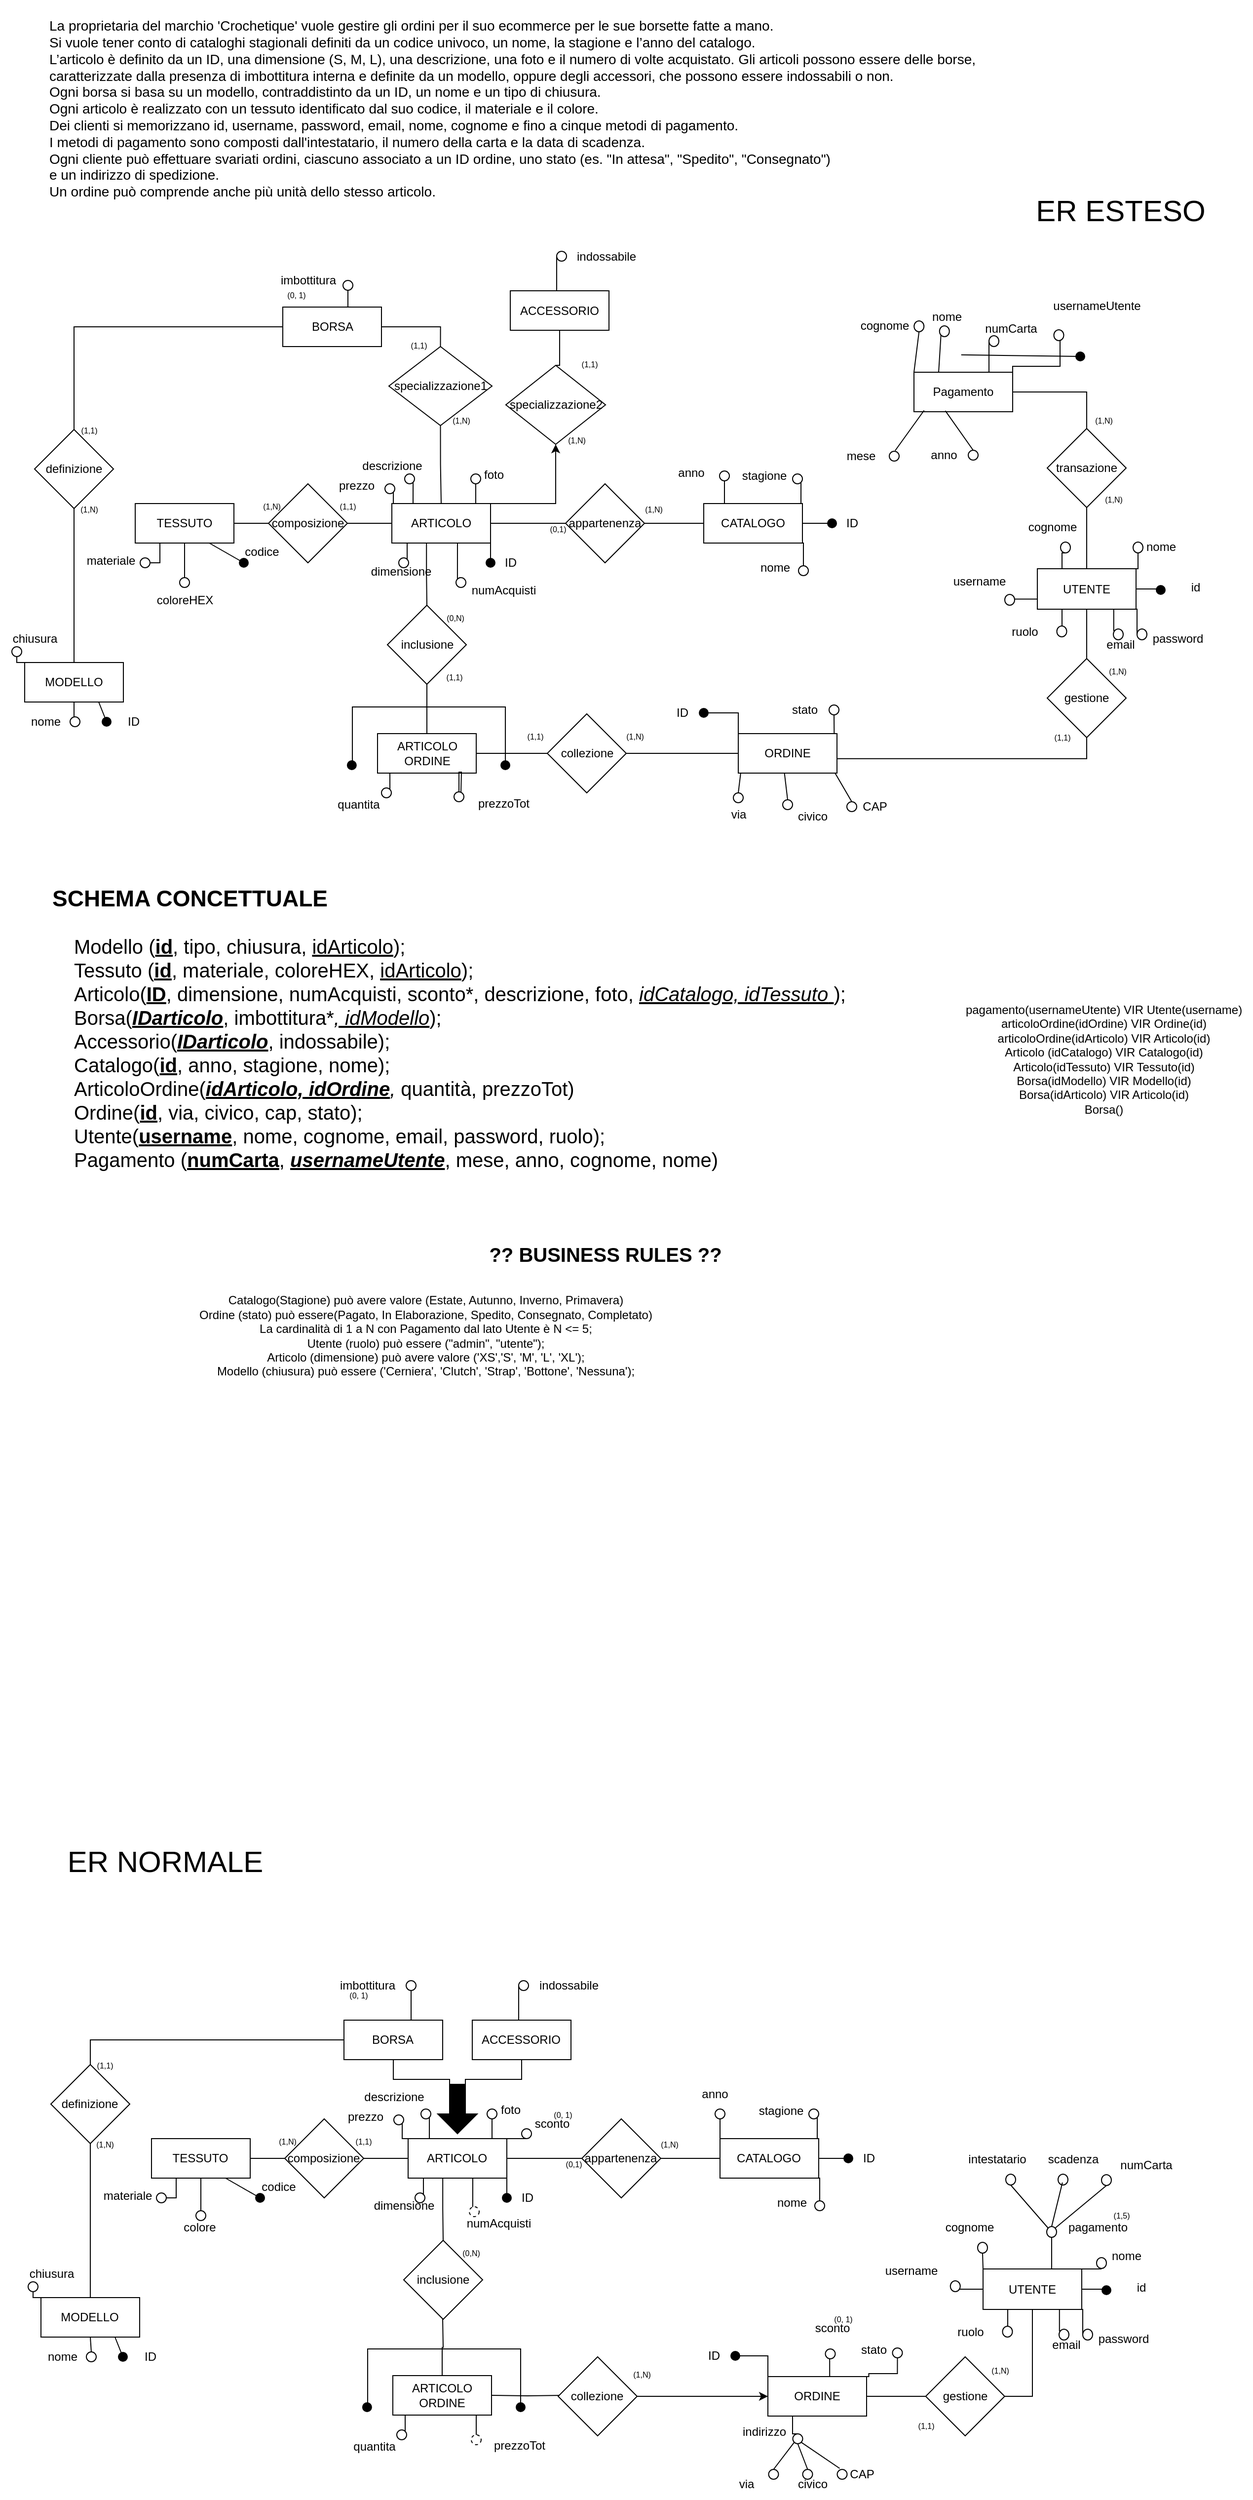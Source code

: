 <mxfile version="26.2.2">
  <diagram name="Pagina-1" id="xXDUhA1cTyPcn6yYdcTW">
    <mxGraphModel dx="3173" dy="3007" grid="1" gridSize="10" guides="1" tooltips="1" connect="1" arrows="1" fold="1" page="1" pageScale="1" pageWidth="827" pageHeight="1169" math="0" shadow="0">
      <root>
        <mxCell id="0" />
        <mxCell id="1" parent="0" />
        <mxCell id="b8Xn-FrnnSBAFmYbfaQa-20" style="edgeStyle=orthogonalEdgeStyle;rounded=0;orthogonalLoop=1;jettySize=auto;html=1;exitX=0;exitY=0.5;exitDx=0;exitDy=0;entryX=0.5;entryY=0;entryDx=0;entryDy=0;endArrow=none;endFill=0;" parent="1" source="b8Xn-FrnnSBAFmYbfaQa-10" target="b8Xn-FrnnSBAFmYbfaQa-19" edge="1">
          <mxGeometry relative="1" as="geometry" />
        </mxCell>
        <mxCell id="b8Xn-FrnnSBAFmYbfaQa-26" style="edgeStyle=orthogonalEdgeStyle;rounded=0;orthogonalLoop=1;jettySize=auto;html=1;exitX=0.5;exitY=1;exitDx=0;exitDy=0;entryX=0.5;entryY=0;entryDx=0;entryDy=0;endArrow=none;endFill=0;" parent="1" source="b8Xn-FrnnSBAFmYbfaQa-19" target="b8Xn-FrnnSBAFmYbfaQa-21" edge="1">
          <mxGeometry relative="1" as="geometry" />
        </mxCell>
        <mxCell id="b8Xn-FrnnSBAFmYbfaQa-19" value="definizione" style="rhombus;whiteSpace=wrap;html=1;" parent="1" vertex="1">
          <mxGeometry x="43" y="115" width="80" height="80" as="geometry" />
        </mxCell>
        <mxCell id="0vcL2J3cAX6hdxeKRtYv-9" style="edgeStyle=orthogonalEdgeStyle;rounded=0;orthogonalLoop=1;jettySize=auto;html=1;exitX=0;exitY=0;exitDx=0;exitDy=0;entryX=0.5;entryY=1;entryDx=0;entryDy=0;endArrow=none;startFill=0;" parent="1" source="b8Xn-FrnnSBAFmYbfaQa-21" target="b8Xn-FrnnSBAFmYbfaQa-103" edge="1">
          <mxGeometry relative="1" as="geometry" />
        </mxCell>
        <mxCell id="b8Xn-FrnnSBAFmYbfaQa-21" value="MODELLO" style="whiteSpace=wrap;html=1;align=center;" parent="1" vertex="1">
          <mxGeometry x="33" y="351" width="100" height="40" as="geometry" />
        </mxCell>
        <mxCell id="b8Xn-FrnnSBAFmYbfaQa-33" style="edgeStyle=orthogonalEdgeStyle;rounded=0;orthogonalLoop=1;jettySize=auto;html=1;exitX=0.5;exitY=0;exitDx=0;exitDy=0;entryX=0.5;entryY=1;entryDx=0;entryDy=0;endArrow=none;endFill=0;" parent="1" source="b8Xn-FrnnSBAFmYbfaQa-29" target="b8Xn-FrnnSBAFmYbfaQa-21" edge="1">
          <mxGeometry relative="1" as="geometry" />
        </mxCell>
        <mxCell id="b8Xn-FrnnSBAFmYbfaQa-29" value="" style="ellipse;whiteSpace=wrap;html=1;aspect=fixed;" parent="1" vertex="1">
          <mxGeometry x="79" y="406" width="10" height="10" as="geometry" />
        </mxCell>
        <mxCell id="b8Xn-FrnnSBAFmYbfaQa-22" value="ID" style="text;html=1;align=center;verticalAlign=middle;resizable=0;points=[];autosize=1;strokeColor=none;fillColor=none;container=0;" parent="1" vertex="1">
          <mxGeometry x="123.003" y="396" width="40" height="30" as="geometry" />
        </mxCell>
        <mxCell id="b8Xn-FrnnSBAFmYbfaQa-23" value="" style="shape=waypoint;sketch=0;size=6;pointerEvents=1;points=[];fillColor=none;resizable=1;rotatable=1;perimeter=centerPerimeter;snapToPoint=1;perimeterSpacing=0;strokeWidth=3;movable=1;deletable=1;editable=1;locked=0;connectable=1;container=0;" parent="1" vertex="1">
          <mxGeometry x="106" y="401" width="20" height="20" as="geometry" />
        </mxCell>
        <mxCell id="b8Xn-FrnnSBAFmYbfaQa-24" value="" style="endArrow=none;html=1;rounded=0;entryX=0.378;entryY=0.683;entryDx=0;entryDy=0;entryPerimeter=0;movable=1;resizable=1;rotatable=1;deletable=1;editable=1;locked=0;connectable=1;exitX=0.75;exitY=1;exitDx=0;exitDy=0;" parent="1" source="b8Xn-FrnnSBAFmYbfaQa-21" target="b8Xn-FrnnSBAFmYbfaQa-23" edge="1">
          <mxGeometry width="50" height="50" relative="1" as="geometry">
            <mxPoint x="129.556" y="401" as="sourcePoint" />
            <mxPoint x="222.889" y="446" as="targetPoint" />
          </mxGeometry>
        </mxCell>
        <mxCell id="b8Xn-FrnnSBAFmYbfaQa-32" value="nome" style="text;html=1;align=center;verticalAlign=middle;resizable=0;points=[];autosize=1;strokeColor=none;fillColor=none;container=0;" parent="1" vertex="1">
          <mxGeometry x="29.003" y="396" width="50" height="30" as="geometry" />
        </mxCell>
        <mxCell id="b8Xn-FrnnSBAFmYbfaQa-67" style="edgeStyle=orthogonalEdgeStyle;rounded=0;orthogonalLoop=1;jettySize=auto;html=1;exitX=1;exitY=1;exitDx=0;exitDy=0;entryX=0.5;entryY=0;entryDx=0;entryDy=0;endArrow=none;endFill=0;" parent="1" source="b8Xn-FrnnSBAFmYbfaQa-41" target="b8Xn-FrnnSBAFmYbfaQa-63" edge="1">
          <mxGeometry relative="1" as="geometry" />
        </mxCell>
        <mxCell id="b8Xn-FrnnSBAFmYbfaQa-68" style="edgeStyle=orthogonalEdgeStyle;rounded=0;orthogonalLoop=1;jettySize=auto;html=1;exitX=1;exitY=0;exitDx=0;exitDy=0;entryX=1;entryY=1;entryDx=0;entryDy=0;endArrow=none;endFill=0;" parent="1" source="b8Xn-FrnnSBAFmYbfaQa-41" target="b8Xn-FrnnSBAFmYbfaQa-59" edge="1">
          <mxGeometry relative="1" as="geometry" />
        </mxCell>
        <mxCell id="xT01GmGeZ93tLS56kgjD-8" style="edgeStyle=orthogonalEdgeStyle;rounded=0;orthogonalLoop=1;jettySize=auto;html=1;exitX=0.25;exitY=0;exitDx=0;exitDy=0;entryX=0.5;entryY=1;entryDx=0;entryDy=0;endArrow=none;startFill=0;" edge="1" parent="1" source="b8Xn-FrnnSBAFmYbfaQa-41" target="xT01GmGeZ93tLS56kgjD-7">
          <mxGeometry relative="1" as="geometry" />
        </mxCell>
        <mxCell id="b8Xn-FrnnSBAFmYbfaQa-41" value="CATALOGO" style="whiteSpace=wrap;html=1;align=center;" parent="1" vertex="1">
          <mxGeometry x="721" y="190" width="100" height="40" as="geometry" />
        </mxCell>
        <mxCell id="b8Xn-FrnnSBAFmYbfaQa-49" style="edgeStyle=orthogonalEdgeStyle;rounded=0;orthogonalLoop=1;jettySize=auto;html=1;exitX=1;exitY=0.5;exitDx=0;exitDy=0;entryX=0;entryY=0.5;entryDx=0;entryDy=0;endArrow=none;endFill=0;" parent="1" source="b8Xn-FrnnSBAFmYbfaQa-47" target="b8Xn-FrnnSBAFmYbfaQa-41" edge="1">
          <mxGeometry relative="1" as="geometry" />
        </mxCell>
        <mxCell id="b8Xn-FrnnSBAFmYbfaQa-51" style="edgeStyle=orthogonalEdgeStyle;rounded=0;orthogonalLoop=1;jettySize=auto;html=1;exitX=0;exitY=0.5;exitDx=0;exitDy=0;entryX=1;entryY=0.5;entryDx=0;entryDy=0;endArrow=none;endFill=0;" parent="1" source="b8Xn-FrnnSBAFmYbfaQa-47" target="b8Xn-FrnnSBAFmYbfaQa-18" edge="1">
          <mxGeometry relative="1" as="geometry" />
        </mxCell>
        <mxCell id="b8Xn-FrnnSBAFmYbfaQa-47" value="appartenenza" style="rhombus;whiteSpace=wrap;html=1;" parent="1" vertex="1">
          <mxGeometry x="581" y="170" width="80" height="80" as="geometry" />
        </mxCell>
        <mxCell id="b8Xn-FrnnSBAFmYbfaQa-198" style="edgeStyle=orthogonalEdgeStyle;rounded=0;orthogonalLoop=1;jettySize=auto;html=1;exitX=0.5;exitY=0;exitDx=0;exitDy=0;entryX=0;entryY=0.5;entryDx=0;entryDy=0;endArrow=none;endFill=0;" parent="1" source="b8Xn-FrnnSBAFmYbfaQa-1" target="b8Xn-FrnnSBAFmYbfaQa-194" edge="1">
          <mxGeometry relative="1" as="geometry" />
        </mxCell>
        <mxCell id="b8Xn-FrnnSBAFmYbfaQa-1" value="ACCESSORIO" style="whiteSpace=wrap;html=1;align=center;" parent="1" vertex="1">
          <mxGeometry x="525" y="-25.5" width="100" height="40" as="geometry" />
        </mxCell>
        <mxCell id="b8Xn-FrnnSBAFmYbfaQa-189" style="edgeStyle=orthogonalEdgeStyle;rounded=0;orthogonalLoop=1;jettySize=auto;html=1;exitX=0.75;exitY=0;exitDx=0;exitDy=0;entryX=0.5;entryY=1;entryDx=0;entryDy=0;endArrow=none;endFill=0;" parent="1" source="b8Xn-FrnnSBAFmYbfaQa-10" target="b8Xn-FrnnSBAFmYbfaQa-187" edge="1">
          <mxGeometry relative="1" as="geometry" />
        </mxCell>
        <mxCell id="xT01GmGeZ93tLS56kgjD-106" style="edgeStyle=orthogonalEdgeStyle;rounded=0;orthogonalLoop=1;jettySize=auto;html=1;exitX=1;exitY=0.5;exitDx=0;exitDy=0;entryX=0.5;entryY=0;entryDx=0;entryDy=0;endArrow=none;startFill=0;" edge="1" parent="1" source="b8Xn-FrnnSBAFmYbfaQa-10" target="xT01GmGeZ93tLS56kgjD-98">
          <mxGeometry relative="1" as="geometry" />
        </mxCell>
        <mxCell id="b8Xn-FrnnSBAFmYbfaQa-10" value="BORSA" style="whiteSpace=wrap;html=1;align=center;" parent="1" vertex="1">
          <mxGeometry x="294.5" y="-9" width="100" height="40" as="geometry" />
        </mxCell>
        <mxCell id="b8Xn-FrnnSBAFmYbfaQa-38" style="edgeStyle=orthogonalEdgeStyle;rounded=0;orthogonalLoop=1;jettySize=auto;html=1;exitX=0.25;exitY=1;exitDx=0;exitDy=0;entryX=1;entryY=0;entryDx=0;entryDy=0;endArrow=none;endFill=0;" parent="1" source="b8Xn-FrnnSBAFmYbfaQa-18" target="b8Xn-FrnnSBAFmYbfaQa-34" edge="1">
          <mxGeometry relative="1" as="geometry" />
        </mxCell>
        <mxCell id="b8Xn-FrnnSBAFmYbfaQa-83" style="edgeStyle=orthogonalEdgeStyle;rounded=0;orthogonalLoop=1;jettySize=auto;html=1;exitX=0.25;exitY=0;exitDx=0;exitDy=0;entryX=1;entryY=1;entryDx=0;entryDy=0;endArrow=none;endFill=0;" parent="1" source="b8Xn-FrnnSBAFmYbfaQa-18" target="b8Xn-FrnnSBAFmYbfaQa-81" edge="1">
          <mxGeometry relative="1" as="geometry" />
        </mxCell>
        <mxCell id="b8Xn-FrnnSBAFmYbfaQa-88" style="edgeStyle=orthogonalEdgeStyle;rounded=0;orthogonalLoop=1;jettySize=auto;html=1;exitX=1;exitY=0;exitDx=0;exitDy=0;entryX=0.5;entryY=1;entryDx=0;entryDy=0;endArrow=none;endFill=0;" parent="1" source="b8Xn-FrnnSBAFmYbfaQa-18" target="b8Xn-FrnnSBAFmYbfaQa-84" edge="1">
          <mxGeometry relative="1" as="geometry" />
        </mxCell>
        <mxCell id="b8Xn-FrnnSBAFmYbfaQa-107" style="edgeStyle=orthogonalEdgeStyle;rounded=0;orthogonalLoop=1;jettySize=auto;html=1;exitX=0.351;exitY=1.014;exitDx=0;exitDy=0;entryX=0.5;entryY=0;entryDx=0;entryDy=0;endArrow=none;endFill=0;exitPerimeter=0;" parent="1" source="b8Xn-FrnnSBAFmYbfaQa-18" target="b8Xn-FrnnSBAFmYbfaQa-106" edge="1">
          <mxGeometry relative="1" as="geometry" />
        </mxCell>
        <mxCell id="b8Xn-FrnnSBAFmYbfaQa-182" style="edgeStyle=orthogonalEdgeStyle;rounded=0;orthogonalLoop=1;jettySize=auto;html=1;exitX=0.75;exitY=1;exitDx=0;exitDy=0;entryX=0;entryY=0;entryDx=0;entryDy=0;endArrow=none;endFill=0;" parent="1" source="xT01GmGeZ93tLS56kgjD-95" edge="1">
          <mxGeometry relative="1" as="geometry">
            <mxPoint x="473.964" y="264.464" as="targetPoint" />
          </mxGeometry>
        </mxCell>
        <mxCell id="xT01GmGeZ93tLS56kgjD-11" style="edgeStyle=orthogonalEdgeStyle;rounded=0;orthogonalLoop=1;jettySize=auto;html=1;exitX=0;exitY=0;exitDx=0;exitDy=0;entryX=1;entryY=1;entryDx=0;entryDy=0;endArrow=none;startFill=0;" edge="1" parent="1" source="b8Xn-FrnnSBAFmYbfaQa-18" target="xT01GmGeZ93tLS56kgjD-10">
          <mxGeometry relative="1" as="geometry" />
        </mxCell>
        <mxCell id="xT01GmGeZ93tLS56kgjD-119" style="edgeStyle=orthogonalEdgeStyle;rounded=0;orthogonalLoop=1;jettySize=auto;html=1;exitX=1;exitY=0;exitDx=0;exitDy=0;entryX=0.5;entryY=1;entryDx=0;entryDy=0;" edge="1" parent="1" source="b8Xn-FrnnSBAFmYbfaQa-18" target="xT01GmGeZ93tLS56kgjD-100">
          <mxGeometry relative="1" as="geometry">
            <Array as="points">
              <mxPoint x="571" y="190" />
            </Array>
          </mxGeometry>
        </mxCell>
        <mxCell id="b8Xn-FrnnSBAFmYbfaQa-18" value="ARTICOLO" style="whiteSpace=wrap;html=1;align=center;" parent="1" vertex="1">
          <mxGeometry x="405" y="190" width="100" height="40" as="geometry" />
        </mxCell>
        <mxCell id="b8Xn-FrnnSBAFmYbfaQa-34" value="" style="ellipse;whiteSpace=wrap;html=1;aspect=fixed;" parent="1" vertex="1">
          <mxGeometry x="412" y="245" width="10" height="10" as="geometry" />
        </mxCell>
        <mxCell id="b8Xn-FrnnSBAFmYbfaQa-35" value="ID" style="text;html=1;align=center;verticalAlign=middle;resizable=0;points=[];autosize=1;strokeColor=none;fillColor=none;container=0;" parent="1" vertex="1">
          <mxGeometry x="505.003" y="235" width="40" height="30" as="geometry" />
        </mxCell>
        <mxCell id="b8Xn-FrnnSBAFmYbfaQa-36" value="" style="shape=waypoint;sketch=0;size=6;pointerEvents=1;points=[];fillColor=none;resizable=1;rotatable=1;perimeter=centerPerimeter;snapToPoint=1;perimeterSpacing=0;strokeWidth=3;movable=1;deletable=1;editable=1;locked=0;connectable=1;container=0;" parent="1" vertex="1">
          <mxGeometry x="495" y="240" width="20" height="20" as="geometry" />
        </mxCell>
        <mxCell id="b8Xn-FrnnSBAFmYbfaQa-37" style="edgeStyle=orthogonalEdgeStyle;rounded=0;orthogonalLoop=1;jettySize=auto;html=1;exitX=0.75;exitY=1;exitDx=0;exitDy=0;entryX=0.17;entryY=0.8;entryDx=0;entryDy=0;entryPerimeter=0;endArrow=none;endFill=0;" parent="1" source="b8Xn-FrnnSBAFmYbfaQa-18" target="b8Xn-FrnnSBAFmYbfaQa-36" edge="1">
          <mxGeometry relative="1" as="geometry" />
        </mxCell>
        <mxCell id="b8Xn-FrnnSBAFmYbfaQa-39" value="dimensione" style="text;html=1;align=center;verticalAlign=middle;resizable=0;points=[];autosize=1;strokeColor=none;fillColor=none;container=0;" parent="1" vertex="1">
          <mxGeometry x="374.003" y="244" width="80" height="30" as="geometry" />
        </mxCell>
        <mxCell id="b8Xn-FrnnSBAFmYbfaQa-52" value="ID" style="text;html=1;align=center;verticalAlign=middle;resizable=0;points=[];autosize=1;strokeColor=none;fillColor=none;container=0;" parent="1" vertex="1">
          <mxGeometry x="851.003" y="195" width="40" height="30" as="geometry" />
        </mxCell>
        <mxCell id="b8Xn-FrnnSBAFmYbfaQa-53" value="" style="shape=waypoint;sketch=0;size=6;pointerEvents=1;points=[];fillColor=none;resizable=1;rotatable=1;perimeter=centerPerimeter;snapToPoint=1;perimeterSpacing=0;strokeWidth=3;movable=1;deletable=1;editable=1;locked=0;connectable=1;container=0;" parent="1" vertex="1">
          <mxGeometry x="841" y="200" width="20" height="20" as="geometry" />
        </mxCell>
        <mxCell id="b8Xn-FrnnSBAFmYbfaQa-54" style="edgeStyle=orthogonalEdgeStyle;rounded=0;orthogonalLoop=1;jettySize=auto;html=1;exitX=1;exitY=0.5;exitDx=0;exitDy=0;entryX=0.24;entryY=0.48;entryDx=0;entryDy=0;entryPerimeter=0;endArrow=none;endFill=0;" parent="1" source="b8Xn-FrnnSBAFmYbfaQa-41" target="b8Xn-FrnnSBAFmYbfaQa-53" edge="1">
          <mxGeometry relative="1" as="geometry" />
        </mxCell>
        <mxCell id="b8Xn-FrnnSBAFmYbfaQa-58" value="stagione" style="text;html=1;align=center;verticalAlign=middle;resizable=0;points=[];autosize=1;strokeColor=none;fillColor=none;container=0;" parent="1" vertex="1">
          <mxGeometry x="747.003" y="147" width="70" height="30" as="geometry" />
        </mxCell>
        <mxCell id="b8Xn-FrnnSBAFmYbfaQa-59" value="" style="ellipse;whiteSpace=wrap;html=1;aspect=fixed;" parent="1" vertex="1">
          <mxGeometry x="811" y="160" width="10" height="10" as="geometry" />
        </mxCell>
        <mxCell id="b8Xn-FrnnSBAFmYbfaQa-62" value="nome" style="text;html=1;align=center;verticalAlign=middle;resizable=0;points=[];autosize=1;strokeColor=none;fillColor=none;container=0;" parent="1" vertex="1">
          <mxGeometry x="768.003" y="240" width="50" height="30" as="geometry" />
        </mxCell>
        <mxCell id="b8Xn-FrnnSBAFmYbfaQa-63" value="" style="ellipse;whiteSpace=wrap;html=1;aspect=fixed;" parent="1" vertex="1">
          <mxGeometry x="817" y="253" width="10" height="10" as="geometry" />
        </mxCell>
        <mxCell id="0vcL2J3cAX6hdxeKRtYv-11" style="edgeStyle=orthogonalEdgeStyle;rounded=0;orthogonalLoop=1;jettySize=auto;html=1;exitX=0.5;exitY=1;exitDx=0;exitDy=0;entryX=0.5;entryY=0;entryDx=0;entryDy=0;endArrow=none;startFill=0;" parent="1" source="xT01GmGeZ93tLS56kgjD-12" edge="1">
          <mxGeometry relative="1" as="geometry">
            <mxPoint x="195" y="265" as="targetPoint" />
          </mxGeometry>
        </mxCell>
        <mxCell id="b8Xn-FrnnSBAFmYbfaQa-69" value="TESSUTO" style="whiteSpace=wrap;html=1;align=center;" parent="1" vertex="1">
          <mxGeometry x="145" y="190" width="100" height="40" as="geometry" />
        </mxCell>
        <mxCell id="0vcL2J3cAX6hdxeKRtYv-6" style="edgeStyle=orthogonalEdgeStyle;rounded=0;orthogonalLoop=1;jettySize=auto;html=1;exitX=0;exitY=0.5;exitDx=0;exitDy=0;entryX=0.25;entryY=1;entryDx=0;entryDy=0;endArrow=none;startFill=0;" parent="1" source="b8Xn-FrnnSBAFmYbfaQa-71" target="b8Xn-FrnnSBAFmYbfaQa-69" edge="1">
          <mxGeometry relative="1" as="geometry" />
        </mxCell>
        <mxCell id="b8Xn-FrnnSBAFmYbfaQa-71" value="" style="ellipse;whiteSpace=wrap;html=1;aspect=fixed;" parent="1" vertex="1">
          <mxGeometry x="150" y="245" width="10" height="10" as="geometry" />
        </mxCell>
        <mxCell id="b8Xn-FrnnSBAFmYbfaQa-72" value="codice" style="text;html=1;align=center;verticalAlign=middle;resizable=0;points=[];autosize=1;strokeColor=none;fillColor=none;container=0;" parent="1" vertex="1">
          <mxGeometry x="243.003" y="224" width="60" height="30" as="geometry" />
        </mxCell>
        <mxCell id="b8Xn-FrnnSBAFmYbfaQa-73" value="" style="shape=waypoint;sketch=0;size=6;pointerEvents=1;points=[];fillColor=none;resizable=1;rotatable=1;perimeter=centerPerimeter;snapToPoint=1;perimeterSpacing=0;strokeWidth=3;movable=1;deletable=1;editable=1;locked=0;connectable=1;container=0;" parent="1" vertex="1">
          <mxGeometry x="245" y="240" width="20" height="20" as="geometry" />
        </mxCell>
        <mxCell id="b8Xn-FrnnSBAFmYbfaQa-74" value="" style="endArrow=none;html=1;rounded=0;entryX=0.378;entryY=0.683;entryDx=0;entryDy=0;entryPerimeter=0;movable=1;resizable=1;rotatable=1;deletable=1;editable=1;locked=0;connectable=1;exitX=0.75;exitY=1;exitDx=0;exitDy=0;" parent="1" source="b8Xn-FrnnSBAFmYbfaQa-69" target="b8Xn-FrnnSBAFmYbfaQa-73" edge="1">
          <mxGeometry width="50" height="50" relative="1" as="geometry">
            <mxPoint x="240.556" y="240" as="sourcePoint" />
            <mxPoint x="333.889" y="285" as="targetPoint" />
          </mxGeometry>
        </mxCell>
        <mxCell id="b8Xn-FrnnSBAFmYbfaQa-75" value="materiale" style="text;html=1;align=center;verticalAlign=middle;resizable=0;points=[];autosize=1;strokeColor=none;fillColor=none;container=0;" parent="1" vertex="1">
          <mxGeometry x="85.003" y="233" width="70" height="30" as="geometry" />
        </mxCell>
        <mxCell id="b8Xn-FrnnSBAFmYbfaQa-81" value="" style="ellipse;whiteSpace=wrap;html=1;aspect=fixed;" parent="1" vertex="1">
          <mxGeometry x="418" y="160" width="10" height="10" as="geometry" />
        </mxCell>
        <mxCell id="b8Xn-FrnnSBAFmYbfaQa-82" value="descrizione" style="text;html=1;align=center;verticalAlign=middle;resizable=0;points=[];autosize=1;strokeColor=none;fillColor=none;container=0;" parent="1" vertex="1">
          <mxGeometry x="365.003" y="137" width="80" height="30" as="geometry" />
        </mxCell>
        <mxCell id="b8Xn-FrnnSBAFmYbfaQa-84" value="" style="ellipse;whiteSpace=wrap;html=1;aspect=fixed;" parent="1" vertex="1">
          <mxGeometry x="485" y="160" width="10" height="10" as="geometry" />
        </mxCell>
        <mxCell id="b8Xn-FrnnSBAFmYbfaQa-85" value="foto" style="text;html=1;align=center;verticalAlign=middle;resizable=0;points=[];autosize=1;strokeColor=none;fillColor=none;container=0;" parent="1" vertex="1">
          <mxGeometry x="488.003" y="146" width="40" height="30" as="geometry" />
        </mxCell>
        <mxCell id="b8Xn-FrnnSBAFmYbfaQa-91" style="edgeStyle=orthogonalEdgeStyle;rounded=0;orthogonalLoop=1;jettySize=auto;html=1;exitX=0;exitY=0.5;exitDx=0;exitDy=0;entryX=1;entryY=0.5;entryDx=0;entryDy=0;endArrow=none;endFill=0;" parent="1" source="b8Xn-FrnnSBAFmYbfaQa-89" target="b8Xn-FrnnSBAFmYbfaQa-69" edge="1">
          <mxGeometry relative="1" as="geometry" />
        </mxCell>
        <mxCell id="b8Xn-FrnnSBAFmYbfaQa-92" style="edgeStyle=orthogonalEdgeStyle;rounded=0;orthogonalLoop=1;jettySize=auto;html=1;exitX=1;exitY=0.5;exitDx=0;exitDy=0;entryX=0;entryY=0.5;entryDx=0;entryDy=0;endArrow=none;endFill=0;" parent="1" source="b8Xn-FrnnSBAFmYbfaQa-89" target="b8Xn-FrnnSBAFmYbfaQa-18" edge="1">
          <mxGeometry relative="1" as="geometry" />
        </mxCell>
        <mxCell id="b8Xn-FrnnSBAFmYbfaQa-89" value="composizione" style="rhombus;whiteSpace=wrap;html=1;" parent="1" vertex="1">
          <mxGeometry x="280" y="170" width="80" height="80" as="geometry" />
        </mxCell>
        <mxCell id="b8Xn-FrnnSBAFmYbfaQa-94" value="&lt;font style=&quot;font-size: 8px;&quot;&gt;(1,N)&lt;/font&gt;" style="text;html=1;align=center;verticalAlign=middle;resizable=0;points=[];autosize=1;strokeColor=none;fillColor=none;" parent="1" vertex="1">
          <mxGeometry x="263" y="177" width="40" height="30" as="geometry" />
        </mxCell>
        <mxCell id="b8Xn-FrnnSBAFmYbfaQa-95" value="&lt;font style=&quot;font-size: 8px;&quot;&gt;(1,1)&lt;/font&gt;" style="text;html=1;align=center;verticalAlign=middle;resizable=0;points=[];autosize=1;strokeColor=none;fillColor=none;" parent="1" vertex="1">
          <mxGeometry x="340" y="177" width="40" height="30" as="geometry" />
        </mxCell>
        <mxCell id="b8Xn-FrnnSBAFmYbfaQa-96" value="&lt;font style=&quot;font-size: 8px;&quot;&gt;(0,1)&lt;/font&gt;" style="text;html=1;align=center;verticalAlign=middle;resizable=0;points=[];autosize=1;strokeColor=none;fillColor=none;" parent="1" vertex="1">
          <mxGeometry x="553" y="200" width="40" height="30" as="geometry" />
        </mxCell>
        <mxCell id="b8Xn-FrnnSBAFmYbfaQa-97" value="&lt;font style=&quot;font-size: 8px;&quot;&gt;(1,N)&lt;/font&gt;" style="text;html=1;align=center;verticalAlign=middle;resizable=0;points=[];autosize=1;strokeColor=none;fillColor=none;" parent="1" vertex="1">
          <mxGeometry x="650" y="180" width="40" height="30" as="geometry" />
        </mxCell>
        <mxCell id="b8Xn-FrnnSBAFmYbfaQa-98" value="&lt;font style=&quot;font-size: 8px;&quot;&gt;(1,N)&lt;/font&gt;" style="text;html=1;align=center;verticalAlign=middle;resizable=0;points=[];autosize=1;strokeColor=none;fillColor=none;" parent="1" vertex="1">
          <mxGeometry x="78" y="180" width="40" height="30" as="geometry" />
        </mxCell>
        <mxCell id="b8Xn-FrnnSBAFmYbfaQa-99" value="&lt;font style=&quot;font-size: 8px;&quot;&gt;(1,1)&lt;/font&gt;" style="text;html=1;align=center;verticalAlign=middle;resizable=0;points=[];autosize=1;strokeColor=none;fillColor=none;" parent="1" vertex="1">
          <mxGeometry x="78" y="100" width="40" height="30" as="geometry" />
        </mxCell>
        <mxCell id="b8Xn-FrnnSBAFmYbfaQa-103" value="" style="ellipse;whiteSpace=wrap;html=1;aspect=fixed;" parent="1" vertex="1">
          <mxGeometry x="20" y="335" width="10" height="10" as="geometry" />
        </mxCell>
        <mxCell id="b8Xn-FrnnSBAFmYbfaQa-104" value="chiusura" style="text;html=1;align=center;verticalAlign=middle;resizable=0;points=[];autosize=1;strokeColor=none;fillColor=none;container=0;" parent="1" vertex="1">
          <mxGeometry x="8.003" y="312" width="70" height="30" as="geometry" />
        </mxCell>
        <mxCell id="b8Xn-FrnnSBAFmYbfaQa-200" style="edgeStyle=orthogonalEdgeStyle;rounded=0;orthogonalLoop=1;jettySize=auto;html=1;exitX=0.5;exitY=1;exitDx=0;exitDy=0;entryX=0.5;entryY=0;entryDx=0;entryDy=0;endArrow=none;endFill=0;" parent="1" source="b8Xn-FrnnSBAFmYbfaQa-106" target="b8Xn-FrnnSBAFmYbfaQa-199" edge="1">
          <mxGeometry relative="1" as="geometry" />
        </mxCell>
        <mxCell id="b8Xn-FrnnSBAFmYbfaQa-106" value="inclusione" style="rhombus;whiteSpace=wrap;html=1;" parent="1" vertex="1">
          <mxGeometry x="400.5" y="293" width="80" height="80" as="geometry" />
        </mxCell>
        <mxCell id="b8Xn-FrnnSBAFmYbfaQa-119" style="edgeStyle=orthogonalEdgeStyle;rounded=0;orthogonalLoop=1;jettySize=auto;html=1;exitX=1;exitY=0;exitDx=0;exitDy=0;entryX=0.5;entryY=1;entryDx=0;entryDy=0;endArrow=none;endFill=0;" parent="1" source="b8Xn-FrnnSBAFmYbfaQa-109" target="b8Xn-FrnnSBAFmYbfaQa-110" edge="1">
          <mxGeometry relative="1" as="geometry" />
        </mxCell>
        <mxCell id="b8Xn-FrnnSBAFmYbfaQa-174" style="edgeStyle=orthogonalEdgeStyle;rounded=0;orthogonalLoop=1;jettySize=auto;html=1;exitX=1;exitY=1;exitDx=0;exitDy=0;entryX=0;entryY=0.5;entryDx=0;entryDy=0;endArrow=none;endFill=0;" parent="1" source="b8Xn-FrnnSBAFmYbfaQa-109" target="b8Xn-FrnnSBAFmYbfaQa-171" edge="1">
          <mxGeometry relative="1" as="geometry" />
        </mxCell>
        <mxCell id="xT01GmGeZ93tLS56kgjD-117" style="edgeStyle=orthogonalEdgeStyle;rounded=0;orthogonalLoop=1;jettySize=auto;html=1;exitX=0;exitY=0.75;exitDx=0;exitDy=0;entryX=1;entryY=1;entryDx=0;entryDy=0;endArrow=none;startFill=0;" edge="1" parent="1" source="b8Xn-FrnnSBAFmYbfaQa-109" target="xT01GmGeZ93tLS56kgjD-115">
          <mxGeometry relative="1" as="geometry" />
        </mxCell>
        <mxCell id="b8Xn-FrnnSBAFmYbfaQa-109" value="UTENTE" style="whiteSpace=wrap;html=1;align=center;" parent="1" vertex="1">
          <mxGeometry x="1059" y="256" width="100" height="41" as="geometry" />
        </mxCell>
        <mxCell id="b8Xn-FrnnSBAFmYbfaQa-110" value="" style="ellipse;whiteSpace=wrap;html=1;aspect=fixed;" parent="1" vertex="1">
          <mxGeometry x="1156" y="229" width="10" height="11" as="geometry" />
        </mxCell>
        <mxCell id="b8Xn-FrnnSBAFmYbfaQa-111" value="nome" style="text;html=1;align=center;verticalAlign=middle;resizable=0;points=[];autosize=1;strokeColor=none;fillColor=none;container=0;" parent="1" vertex="1">
          <mxGeometry x="1159.003" y="219" width="50" height="30" as="geometry" />
        </mxCell>
        <mxCell id="b8Xn-FrnnSBAFmYbfaQa-112" value="" style="ellipse;whiteSpace=wrap;html=1;aspect=fixed;" parent="1" vertex="1">
          <mxGeometry x="1082.5" y="229" width="10" height="11" as="geometry" />
        </mxCell>
        <mxCell id="b8Xn-FrnnSBAFmYbfaQa-113" value="cognome" style="text;html=1;align=center;verticalAlign=middle;resizable=0;points=[];autosize=1;strokeColor=none;fillColor=none;container=0;" parent="1" vertex="1">
          <mxGeometry x="1038.503" y="199" width="70" height="30" as="geometry" />
        </mxCell>
        <mxCell id="b8Xn-FrnnSBAFmYbfaQa-118" style="edgeStyle=orthogonalEdgeStyle;rounded=0;orthogonalLoop=1;jettySize=auto;html=1;exitX=0.5;exitY=1;exitDx=0;exitDy=0;entryX=0.25;entryY=0;entryDx=0;entryDy=0;endArrow=none;endFill=0;" parent="1" source="b8Xn-FrnnSBAFmYbfaQa-112" target="b8Xn-FrnnSBAFmYbfaQa-109" edge="1">
          <mxGeometry relative="1" as="geometry" />
        </mxCell>
        <mxCell id="b8Xn-FrnnSBAFmYbfaQa-121" value="" style="shape=waypoint;sketch=0;size=6;pointerEvents=1;points=[];fillColor=none;resizable=1;rotatable=1;perimeter=centerPerimeter;snapToPoint=1;perimeterSpacing=0;strokeWidth=3;movable=1;deletable=1;editable=1;locked=0;connectable=1;container=0;" parent="1" vertex="1">
          <mxGeometry x="1174" y="267" width="20" height="21" as="geometry" />
        </mxCell>
        <mxCell id="b8Xn-FrnnSBAFmYbfaQa-122" value="&lt;div&gt;id&lt;/div&gt;" style="text;html=1;align=center;verticalAlign=middle;resizable=0;points=[];autosize=1;strokeColor=none;fillColor=none;container=0;" parent="1" vertex="1">
          <mxGeometry x="1204.003" y="260" width="30" height="30" as="geometry" />
        </mxCell>
        <mxCell id="b8Xn-FrnnSBAFmYbfaQa-123" style="edgeStyle=orthogonalEdgeStyle;rounded=0;orthogonalLoop=1;jettySize=auto;html=1;exitX=1;exitY=0.5;exitDx=0;exitDy=0;entryX=0.319;entryY=0.498;entryDx=0;entryDy=0;entryPerimeter=0;endArrow=none;endFill=0;" parent="1" source="b8Xn-FrnnSBAFmYbfaQa-109" target="b8Xn-FrnnSBAFmYbfaQa-121" edge="1">
          <mxGeometry relative="1" as="geometry" />
        </mxCell>
        <mxCell id="b8Xn-FrnnSBAFmYbfaQa-170" value="" style="ellipse;whiteSpace=wrap;html=1;aspect=fixed;" parent="1" vertex="1">
          <mxGeometry x="1136" y="317" width="10" height="11" as="geometry" />
        </mxCell>
        <mxCell id="b8Xn-FrnnSBAFmYbfaQa-171" value="" style="ellipse;whiteSpace=wrap;html=1;aspect=fixed;" parent="1" vertex="1">
          <mxGeometry x="1160" y="317" width="10" height="11" as="geometry" />
        </mxCell>
        <mxCell id="b8Xn-FrnnSBAFmYbfaQa-172" value="email" style="text;html=1;align=center;verticalAlign=middle;resizable=0;points=[];autosize=1;strokeColor=none;fillColor=none;container=0;" parent="1" vertex="1">
          <mxGeometry x="1118.003" y="318" width="50" height="30" as="geometry" />
        </mxCell>
        <mxCell id="b8Xn-FrnnSBAFmYbfaQa-173" value="password" style="text;html=1;align=center;verticalAlign=middle;resizable=0;points=[];autosize=1;strokeColor=none;fillColor=none;container=0;" parent="1" vertex="1">
          <mxGeometry x="1166.003" y="312" width="70" height="30" as="geometry" />
        </mxCell>
        <mxCell id="b8Xn-FrnnSBAFmYbfaQa-176" style="edgeStyle=orthogonalEdgeStyle;rounded=0;orthogonalLoop=1;jettySize=auto;html=1;exitX=0;exitY=0;exitDx=0;exitDy=0;entryX=0.414;entryY=1.021;entryDx=0;entryDy=0;entryPerimeter=0;endArrow=none;endFill=0;" parent="1" source="b8Xn-FrnnSBAFmYbfaQa-170" edge="1">
          <mxGeometry relative="1" as="geometry">
            <mxPoint x="1149" y="317" as="sourcePoint" />
            <mxPoint x="1136.4" y="296.84" as="targetPoint" />
          </mxGeometry>
        </mxCell>
        <mxCell id="b8Xn-FrnnSBAFmYbfaQa-177" value="&lt;font style=&quot;font-size: 8px;&quot;&gt;(1,1)&lt;/font&gt;" style="text;html=1;align=center;verticalAlign=middle;resizable=0;points=[];autosize=1;strokeColor=none;fillColor=none;" parent="1" vertex="1">
          <mxGeometry x="448" y="350" width="40" height="30" as="geometry" />
        </mxCell>
        <mxCell id="b8Xn-FrnnSBAFmYbfaQa-178" value="&lt;font style=&quot;font-size: 8px;&quot;&gt;(0,N)&lt;/font&gt;" style="text;html=1;align=center;verticalAlign=middle;resizable=0;points=[];autosize=1;strokeColor=none;fillColor=none;" parent="1" vertex="1">
          <mxGeometry x="448.5" y="290" width="40" height="30" as="geometry" />
        </mxCell>
        <mxCell id="b8Xn-FrnnSBAFmYbfaQa-183" value="numAcquisti" style="text;html=1;align=center;verticalAlign=middle;resizable=0;points=[];autosize=1;strokeColor=none;fillColor=none;container=0;" parent="1" vertex="1">
          <mxGeometry x="473.003" y="263" width="90" height="30" as="geometry" />
        </mxCell>
        <mxCell id="b8Xn-FrnnSBAFmYbfaQa-187" value="" style="ellipse;whiteSpace=wrap;html=1;aspect=fixed;" parent="1" vertex="1">
          <mxGeometry x="355.5" y="-36" width="10" height="10" as="geometry" />
        </mxCell>
        <mxCell id="b8Xn-FrnnSBAFmYbfaQa-188" value="imbottitura" style="text;html=1;align=center;verticalAlign=middle;resizable=0;points=[];autosize=1;strokeColor=none;fillColor=none;container=0;" parent="1" vertex="1">
          <mxGeometry x="280.003" y="-51.5" width="80" height="30" as="geometry" />
        </mxCell>
        <mxCell id="b8Xn-FrnnSBAFmYbfaQa-194" value="" style="ellipse;whiteSpace=wrap;html=1;aspect=fixed;" parent="1" vertex="1">
          <mxGeometry x="572" y="-65.5" width="10" height="10" as="geometry" />
        </mxCell>
        <mxCell id="b8Xn-FrnnSBAFmYbfaQa-195" value="&lt;div&gt;indossabile&lt;/div&gt;" style="text;html=1;align=center;verticalAlign=middle;resizable=0;points=[];autosize=1;strokeColor=none;fillColor=none;container=0;" parent="1" vertex="1">
          <mxGeometry x="582.003" y="-75.5" width="80" height="30" as="geometry" />
        </mxCell>
        <mxCell id="b8Xn-FrnnSBAFmYbfaQa-199" value="ARTICOLO ORDINE" style="whiteSpace=wrap;html=1;align=center;" parent="1" vertex="1">
          <mxGeometry x="390.5" y="423" width="100" height="40" as="geometry" />
        </mxCell>
        <mxCell id="b8Xn-FrnnSBAFmYbfaQa-225" style="edgeStyle=orthogonalEdgeStyle;rounded=0;orthogonalLoop=1;jettySize=auto;html=1;exitX=1;exitY=0.5;exitDx=0;exitDy=0;entryX=0;entryY=0.5;entryDx=0;entryDy=0;endArrow=none;endFill=0;" parent="1" source="b8Xn-FrnnSBAFmYbfaQa-202" target="b8Xn-FrnnSBAFmYbfaQa-204" edge="1">
          <mxGeometry relative="1" as="geometry">
            <Array as="points">
              <mxPoint x="710" y="443" />
            </Array>
          </mxGeometry>
        </mxCell>
        <mxCell id="b8Xn-FrnnSBAFmYbfaQa-229" style="edgeStyle=orthogonalEdgeStyle;rounded=0;orthogonalLoop=1;jettySize=auto;html=1;exitX=0;exitY=0.5;exitDx=0;exitDy=0;entryX=1;entryY=0.5;entryDx=0;entryDy=0;endArrow=none;endFill=0;" parent="1" source="b8Xn-FrnnSBAFmYbfaQa-202" target="b8Xn-FrnnSBAFmYbfaQa-199" edge="1">
          <mxGeometry relative="1" as="geometry" />
        </mxCell>
        <mxCell id="b8Xn-FrnnSBAFmYbfaQa-202" value="collezione" style="rhombus;whiteSpace=wrap;html=1;" parent="1" vertex="1">
          <mxGeometry x="562.5" y="403" width="80" height="80" as="geometry" />
        </mxCell>
        <mxCell id="b8Xn-FrnnSBAFmYbfaQa-204" value="ORDINE" style="whiteSpace=wrap;html=1;align=center;" parent="1" vertex="1">
          <mxGeometry x="756" y="423" width="100" height="40" as="geometry" />
        </mxCell>
        <mxCell id="b8Xn-FrnnSBAFmYbfaQa-208" value="" style="ellipse;whiteSpace=wrap;html=1;aspect=fixed;" parent="1" vertex="1">
          <mxGeometry x="751" y="483" width="10" height="10" as="geometry" />
        </mxCell>
        <mxCell id="b8Xn-FrnnSBAFmYbfaQa-209" value="" style="ellipse;whiteSpace=wrap;html=1;aspect=fixed;" parent="1" vertex="1">
          <mxGeometry x="801" y="490" width="10" height="10" as="geometry" />
        </mxCell>
        <mxCell id="b8Xn-FrnnSBAFmYbfaQa-210" value="" style="endArrow=none;html=1;rounded=0;exitX=0.5;exitY=0;exitDx=0;exitDy=0;entryX=0.025;entryY=0.99;entryDx=0;entryDy=0;entryPerimeter=0;" parent="1" source="b8Xn-FrnnSBAFmYbfaQa-208" target="b8Xn-FrnnSBAFmYbfaQa-204" edge="1">
          <mxGeometry width="50" height="50" relative="1" as="geometry">
            <mxPoint x="774.75" y="387" as="sourcePoint" />
            <mxPoint x="780.714" y="489.536" as="targetPoint" />
          </mxGeometry>
        </mxCell>
        <mxCell id="b8Xn-FrnnSBAFmYbfaQa-211" value="" style="endArrow=none;html=1;rounded=0;exitX=0.5;exitY=0;exitDx=0;exitDy=0;entryX=0.468;entryY=1.006;entryDx=0;entryDy=0;entryPerimeter=0;" parent="1" source="b8Xn-FrnnSBAFmYbfaQa-209" target="b8Xn-FrnnSBAFmYbfaQa-204" edge="1">
          <mxGeometry width="50" height="50" relative="1" as="geometry">
            <mxPoint x="769.75" y="527" as="sourcePoint" />
            <mxPoint x="784.25" y="491" as="targetPoint" />
          </mxGeometry>
        </mxCell>
        <mxCell id="b8Xn-FrnnSBAFmYbfaQa-212" value="via" style="text;html=1;align=center;verticalAlign=middle;resizable=0;points=[];autosize=1;strokeColor=none;fillColor=none;container=0;" parent="1" vertex="1">
          <mxGeometry x="736.003" y="490" width="40" height="30" as="geometry" />
        </mxCell>
        <mxCell id="b8Xn-FrnnSBAFmYbfaQa-213" value="civico" style="text;html=1;align=center;verticalAlign=middle;resizable=0;points=[];autosize=1;strokeColor=none;fillColor=none;container=0;" parent="1" vertex="1">
          <mxGeometry x="806.003" y="492" width="50" height="30" as="geometry" />
        </mxCell>
        <mxCell id="b8Xn-FrnnSBAFmYbfaQa-214" value="" style="ellipse;whiteSpace=wrap;html=1;aspect=fixed;" parent="1" vertex="1">
          <mxGeometry x="866" y="492" width="10" height="10" as="geometry" />
        </mxCell>
        <mxCell id="b8Xn-FrnnSBAFmYbfaQa-215" value="CAP" style="text;html=1;align=center;verticalAlign=middle;resizable=0;points=[];autosize=1;strokeColor=none;fillColor=none;container=0;" parent="1" vertex="1">
          <mxGeometry x="869.123" y="482" width="50" height="30" as="geometry" />
        </mxCell>
        <mxCell id="b8Xn-FrnnSBAFmYbfaQa-216" value="" style="endArrow=none;html=1;rounded=0;entryX=0.98;entryY=0.998;entryDx=0;entryDy=0;entryPerimeter=0;exitX=0.5;exitY=0;exitDx=0;exitDy=0;" parent="1" target="b8Xn-FrnnSBAFmYbfaQa-204" edge="1" source="b8Xn-FrnnSBAFmYbfaQa-214">
          <mxGeometry width="50" height="50" relative="1" as="geometry">
            <mxPoint x="826.75" y="516" as="sourcePoint" />
            <mxPoint x="787.786" y="489.536" as="targetPoint" />
          </mxGeometry>
        </mxCell>
        <mxCell id="b8Xn-FrnnSBAFmYbfaQa-219" value="ID" style="text;html=1;align=center;verticalAlign=middle;resizable=0;points=[];autosize=1;strokeColor=none;fillColor=none;container=0;" parent="1" vertex="1">
          <mxGeometry x="678.503" y="387" width="40" height="30" as="geometry" />
        </mxCell>
        <mxCell id="b8Xn-FrnnSBAFmYbfaQa-220" value="" style="shape=waypoint;sketch=0;size=6;pointerEvents=1;points=[];fillColor=none;resizable=1;rotatable=1;perimeter=centerPerimeter;snapToPoint=1;perimeterSpacing=0;strokeWidth=3;movable=1;deletable=1;editable=1;locked=0;connectable=1;container=0;" parent="1" vertex="1">
          <mxGeometry x="711" y="392" width="20" height="20" as="geometry" />
        </mxCell>
        <mxCell id="b8Xn-FrnnSBAFmYbfaQa-221" style="edgeStyle=orthogonalEdgeStyle;rounded=0;orthogonalLoop=1;jettySize=auto;html=1;exitX=0;exitY=0;exitDx=0;exitDy=0;entryX=0.933;entryY=0.533;entryDx=0;entryDy=0;entryPerimeter=0;endArrow=none;endFill=0;" parent="1" source="b8Xn-FrnnSBAFmYbfaQa-204" target="b8Xn-FrnnSBAFmYbfaQa-220" edge="1">
          <mxGeometry relative="1" as="geometry">
            <Array as="points">
              <mxPoint x="741" y="402" />
              <mxPoint x="741" y="402" />
            </Array>
          </mxGeometry>
        </mxCell>
        <mxCell id="b8Xn-FrnnSBAFmYbfaQa-222" value="" style="group" parent="1" vertex="1" connectable="0">
          <mxGeometry x="740" y="374" width="118" height="56" as="geometry" />
        </mxCell>
        <mxCell id="b8Xn-FrnnSBAFmYbfaQa-228" style="edgeStyle=orthogonalEdgeStyle;rounded=0;orthogonalLoop=1;jettySize=auto;html=1;exitX=0.5;exitY=1;exitDx=0;exitDy=0;endArrow=none;endFill=0;" parent="b8Xn-FrnnSBAFmYbfaQa-222" source="b8Xn-FrnnSBAFmYbfaQa-217" edge="1">
          <mxGeometry relative="1" as="geometry">
            <mxPoint x="113.148" y="49" as="targetPoint" />
          </mxGeometry>
        </mxCell>
        <mxCell id="b8Xn-FrnnSBAFmYbfaQa-217" value="" style="ellipse;whiteSpace=wrap;html=1;aspect=fixed;" parent="b8Xn-FrnnSBAFmYbfaQa-222" vertex="1">
          <mxGeometry x="108" y="20" width="10" height="10" as="geometry" />
        </mxCell>
        <mxCell id="b8Xn-FrnnSBAFmYbfaQa-218" value="stato" style="text;html=1;align=center;verticalAlign=middle;resizable=0;points=[];autosize=1;strokeColor=none;fillColor=none;container=0;" parent="b8Xn-FrnnSBAFmYbfaQa-222" vertex="1">
          <mxGeometry x="58.003" y="10" width="50" height="30" as="geometry" />
        </mxCell>
        <mxCell id="b8Xn-FrnnSBAFmYbfaQa-224" value="" style="shape=waypoint;sketch=0;size=6;pointerEvents=1;points=[];fillColor=none;resizable=1;rotatable=1;perimeter=centerPerimeter;snapToPoint=1;perimeterSpacing=0;strokeWidth=3;movable=1;deletable=1;editable=1;locked=0;connectable=1;container=0;" parent="1" vertex="1">
          <mxGeometry x="355.35" y="447" width="18.154" height="16" as="geometry" />
        </mxCell>
        <mxCell id="b8Xn-FrnnSBAFmYbfaQa-230" style="edgeStyle=orthogonalEdgeStyle;rounded=0;orthogonalLoop=1;jettySize=auto;html=1;exitX=0.25;exitY=1;exitDx=0;exitDy=0;entryX=1;entryY=0;entryDx=0;entryDy=0;endArrow=none;endFill=0;" parent="1" target="b8Xn-FrnnSBAFmYbfaQa-231" edge="1">
          <mxGeometry relative="1" as="geometry">
            <mxPoint x="421.5" y="463" as="sourcePoint" />
          </mxGeometry>
        </mxCell>
        <mxCell id="b8Xn-FrnnSBAFmYbfaQa-231" value="" style="ellipse;whiteSpace=wrap;html=1;aspect=fixed;" parent="1" vertex="1">
          <mxGeometry x="394.5" y="478" width="10" height="10" as="geometry" />
        </mxCell>
        <mxCell id="b8Xn-FrnnSBAFmYbfaQa-232" value="quantita" style="text;html=1;align=center;verticalAlign=middle;resizable=0;points=[];autosize=1;strokeColor=none;fillColor=none;container=0;" parent="1" vertex="1">
          <mxGeometry x="336.003" y="480" width="70" height="30" as="geometry" />
        </mxCell>
        <mxCell id="b8Xn-FrnnSBAFmYbfaQa-235" value="prezzoTot" style="text;html=1;align=center;verticalAlign=middle;resizable=0;points=[];autosize=1;strokeColor=none;fillColor=none;container=0;" parent="1" vertex="1">
          <mxGeometry x="478.003" y="479" width="80" height="30" as="geometry" />
        </mxCell>
        <mxCell id="b8Xn-FrnnSBAFmYbfaQa-237" value="" style="shape=partialRectangle;whiteSpace=wrap;html=1;bottom=1;right=1;left=1;top=0;fillColor=none;routingCenterX=-0.5;rotation=-180;" parent="1" vertex="1">
          <mxGeometry x="365" y="396" width="155" height="58" as="geometry" />
        </mxCell>
        <mxCell id="b8Xn-FrnnSBAFmYbfaQa-238" value="" style="shape=waypoint;sketch=0;size=6;pointerEvents=1;points=[];fillColor=none;resizable=1;rotatable=1;perimeter=centerPerimeter;snapToPoint=1;perimeterSpacing=0;strokeWidth=3;movable=1;deletable=1;editable=1;locked=0;connectable=1;container=0;" parent="1" vertex="1">
          <mxGeometry x="510.92" y="447" width="18.154" height="16" as="geometry" />
        </mxCell>
        <mxCell id="_65jNyK_9H4GoqMfcNRg-7" style="edgeStyle=orthogonalEdgeStyle;rounded=0;orthogonalLoop=1;jettySize=auto;html=1;exitX=0.5;exitY=0;exitDx=0;exitDy=0;entryX=0.5;entryY=1;entryDx=0;entryDy=0;endArrow=none;startFill=0;" parent="1" source="_65jNyK_9H4GoqMfcNRg-5" target="b8Xn-FrnnSBAFmYbfaQa-109" edge="1">
          <mxGeometry relative="1" as="geometry" />
        </mxCell>
        <mxCell id="_65jNyK_9H4GoqMfcNRg-5" value="gestione" style="rhombus;whiteSpace=wrap;html=1;" parent="1" vertex="1">
          <mxGeometry x="1069" y="347" width="80" height="80" as="geometry" />
        </mxCell>
        <mxCell id="_65jNyK_9H4GoqMfcNRg-8" style="edgeStyle=orthogonalEdgeStyle;rounded=0;orthogonalLoop=1;jettySize=auto;html=1;exitX=0.5;exitY=1;exitDx=0;exitDy=0;entryX=1.002;entryY=0.634;entryDx=0;entryDy=0;entryPerimeter=0;endArrow=none;startFill=0;" parent="1" source="_65jNyK_9H4GoqMfcNRg-5" target="b8Xn-FrnnSBAFmYbfaQa-204" edge="1">
          <mxGeometry relative="1" as="geometry" />
        </mxCell>
        <mxCell id="_65jNyK_9H4GoqMfcNRg-13" style="edgeStyle=orthogonalEdgeStyle;rounded=0;orthogonalLoop=1;jettySize=auto;html=1;exitX=0.5;exitY=1;exitDx=0;exitDy=0;entryX=0.5;entryY=0;entryDx=0;entryDy=0;endArrow=none;startFill=0;" parent="1" source="_65jNyK_9H4GoqMfcNRg-12" target="b8Xn-FrnnSBAFmYbfaQa-109" edge="1">
          <mxGeometry relative="1" as="geometry" />
        </mxCell>
        <mxCell id="_65jNyK_9H4GoqMfcNRg-15" style="edgeStyle=orthogonalEdgeStyle;rounded=0;orthogonalLoop=1;jettySize=auto;html=1;exitX=0.5;exitY=0;exitDx=0;exitDy=0;entryX=1;entryY=0.5;entryDx=0;entryDy=0;endArrow=none;startFill=0;" parent="1" source="_65jNyK_9H4GoqMfcNRg-12" target="_65jNyK_9H4GoqMfcNRg-14" edge="1">
          <mxGeometry relative="1" as="geometry" />
        </mxCell>
        <mxCell id="_65jNyK_9H4GoqMfcNRg-12" value="transazione" style="rhombus;whiteSpace=wrap;html=1;" parent="1" vertex="1">
          <mxGeometry x="1069" y="114" width="80" height="80" as="geometry" />
        </mxCell>
        <mxCell id="Fj33mq6ZYQR_B2mg2Z9v-4" style="edgeStyle=orthogonalEdgeStyle;rounded=0;orthogonalLoop=1;jettySize=auto;html=1;exitX=1;exitY=0;exitDx=0;exitDy=0;entryX=0;entryY=0.5;entryDx=0;entryDy=0;endArrow=none;startFill=0;" parent="1" source="_65jNyK_9H4GoqMfcNRg-14" target="C39kT7TjylOSZjS3olK1-2" edge="1">
          <mxGeometry relative="1" as="geometry" />
        </mxCell>
        <mxCell id="xT01GmGeZ93tLS56kgjD-84" style="edgeStyle=orthogonalEdgeStyle;rounded=0;orthogonalLoop=1;jettySize=auto;html=1;exitX=1;exitY=0;exitDx=0;exitDy=0;entryX=0.5;entryY=1;entryDx=0;entryDy=0;endArrow=none;startFill=0;" edge="1" parent="1" source="_65jNyK_9H4GoqMfcNRg-14" target="xT01GmGeZ93tLS56kgjD-82">
          <mxGeometry relative="1" as="geometry">
            <Array as="points">
              <mxPoint x="1034" y="51" />
              <mxPoint x="1082" y="51" />
            </Array>
          </mxGeometry>
        </mxCell>
        <mxCell id="_65jNyK_9H4GoqMfcNRg-14" value="Pagamento" style="whiteSpace=wrap;html=1;align=center;" parent="1" vertex="1">
          <mxGeometry x="934" y="57" width="100" height="40" as="geometry" />
        </mxCell>
        <mxCell id="_65jNyK_9H4GoqMfcNRg-19" value="numCarta" style="text;html=1;align=center;verticalAlign=middle;resizable=0;points=[];autosize=1;strokeColor=none;fillColor=none;container=0;" parent="1" vertex="1">
          <mxGeometry x="991.873" y="-2.5" width="80" height="30" as="geometry" />
        </mxCell>
        <mxCell id="_65jNyK_9H4GoqMfcNRg-26" value="mese" style="text;html=1;align=center;verticalAlign=middle;resizable=0;points=[];autosize=1;strokeColor=none;fillColor=none;container=0;" parent="1" vertex="1">
          <mxGeometry x="855.003" y="127" width="50" height="30" as="geometry" />
        </mxCell>
        <mxCell id="_65jNyK_9H4GoqMfcNRg-27" value="" style="ellipse;whiteSpace=wrap;html=1;aspect=fixed;" parent="1" vertex="1">
          <mxGeometry x="909" y="137" width="10" height="10" as="geometry" />
        </mxCell>
        <mxCell id="_65jNyK_9H4GoqMfcNRg-28" value="anno" style="text;html=1;align=center;verticalAlign=middle;resizable=0;points=[];autosize=1;strokeColor=none;fillColor=none;container=0;" parent="1" vertex="1">
          <mxGeometry x="939.003" y="126" width="50" height="30" as="geometry" />
        </mxCell>
        <mxCell id="_65jNyK_9H4GoqMfcNRg-29" value="" style="ellipse;whiteSpace=wrap;html=1;aspect=fixed;" parent="1" vertex="1">
          <mxGeometry x="989" y="136" width="10" height="10" as="geometry" />
        </mxCell>
        <mxCell id="_65jNyK_9H4GoqMfcNRg-31" value="" style="endArrow=none;html=1;rounded=0;exitX=0.5;exitY=0;exitDx=0;exitDy=0;entryX=0.318;entryY=0.977;entryDx=0;entryDy=0;entryPerimeter=0;" parent="1" source="_65jNyK_9H4GoqMfcNRg-29" target="_65jNyK_9H4GoqMfcNRg-14" edge="1">
          <mxGeometry width="50" height="50" relative="1" as="geometry">
            <mxPoint x="934" y="177" as="sourcePoint" />
            <mxPoint x="958.25" y="116" as="targetPoint" />
          </mxGeometry>
        </mxCell>
        <mxCell id="_65jNyK_9H4GoqMfcNRg-32" value="" style="endArrow=none;html=1;rounded=0;exitX=0.595;exitY=-0.061;exitDx=0;exitDy=0;entryX=0.103;entryY=0.966;entryDx=0;entryDy=0;entryPerimeter=0;exitPerimeter=0;" parent="1" source="_65jNyK_9H4GoqMfcNRg-27" target="_65jNyK_9H4GoqMfcNRg-14" edge="1">
          <mxGeometry width="50" height="50" relative="1" as="geometry">
            <mxPoint x="998" y="149" as="sourcePoint" />
            <mxPoint x="949.02" y="117.87" as="targetPoint" />
          </mxGeometry>
        </mxCell>
        <mxCell id="DcfYTmHe-PTY2Npmsw5h-4" value="&lt;font style=&quot;font-size: 8px;&quot;&gt;(1,N)&lt;/font&gt;" style="text;html=1;align=center;verticalAlign=middle;resizable=0;points=[];autosize=1;strokeColor=none;fillColor=none;" parent="1" vertex="1">
          <mxGeometry x="1116" y="170" width="40" height="30" as="geometry" />
        </mxCell>
        <mxCell id="DcfYTmHe-PTY2Npmsw5h-5" value="&lt;font style=&quot;font-size: 8px;&quot;&gt;(1,N)&lt;/font&gt;" style="text;html=1;align=center;verticalAlign=middle;resizable=0;points=[];autosize=1;strokeColor=none;fillColor=none;" parent="1" vertex="1">
          <mxGeometry x="1106" y="90" width="40" height="30" as="geometry" />
        </mxCell>
        <mxCell id="DcfYTmHe-PTY2Npmsw5h-7" value="(0, 1)" style="text;html=1;align=center;verticalAlign=middle;resizable=0;points=[];autosize=1;strokeColor=none;fillColor=none;fontSize=8;" parent="1" vertex="1">
          <mxGeometry x="287.5" y="-31" width="40" height="20" as="geometry" />
        </mxCell>
        <mxCell id="DcfYTmHe-PTY2Npmsw5h-25" value="&lt;font style=&quot;font-size: 8px;&quot;&gt;(1,1)&lt;/font&gt;" style="text;html=1;align=center;verticalAlign=middle;resizable=0;points=[];autosize=1;strokeColor=none;fillColor=none;" parent="1" vertex="1">
          <mxGeometry x="530" y="410" width="40" height="30" as="geometry" />
        </mxCell>
        <mxCell id="DcfYTmHe-PTY2Npmsw5h-26" value="&lt;font style=&quot;font-size: 8px;&quot;&gt;(1,N)&lt;/font&gt;" style="text;html=1;align=center;verticalAlign=middle;resizable=0;points=[];autosize=1;strokeColor=none;fillColor=none;" parent="1" vertex="1">
          <mxGeometry x="631" y="410" width="40" height="30" as="geometry" />
        </mxCell>
        <mxCell id="DcfYTmHe-PTY2Npmsw5h-30" style="edgeStyle=orthogonalEdgeStyle;rounded=0;orthogonalLoop=1;jettySize=auto;html=1;exitX=1;exitY=1;exitDx=0;exitDy=0;entryX=0.25;entryY=1;entryDx=0;entryDy=0;endArrow=none;startFill=0;" parent="1" source="DcfYTmHe-PTY2Npmsw5h-27" target="b8Xn-FrnnSBAFmYbfaQa-109" edge="1">
          <mxGeometry relative="1" as="geometry" />
        </mxCell>
        <mxCell id="DcfYTmHe-PTY2Npmsw5h-27" value="" style="ellipse;whiteSpace=wrap;html=1;aspect=fixed;" parent="1" vertex="1">
          <mxGeometry x="1078.75" y="314" width="10" height="11" as="geometry" />
        </mxCell>
        <mxCell id="DcfYTmHe-PTY2Npmsw5h-28" value="ruolo" style="text;html=1;align=center;verticalAlign=middle;resizable=0;points=[];autosize=1;strokeColor=none;fillColor=none;container=0;" parent="1" vertex="1">
          <mxGeometry x="1020.753" y="305" width="50" height="30" as="geometry" />
        </mxCell>
        <mxCell id="DcfYTmHe-PTY2Npmsw5h-36" value="" style="ellipse;whiteSpace=wrap;html=1;aspect=fixed;" parent="1" vertex="1">
          <mxGeometry x="959.87" y="10" width="10" height="11" as="geometry" />
        </mxCell>
        <mxCell id="DcfYTmHe-PTY2Npmsw5h-37" value="nome" style="text;html=1;align=center;verticalAlign=middle;resizable=0;points=[];autosize=1;strokeColor=none;fillColor=none;container=0;" parent="1" vertex="1">
          <mxGeometry x="941.873" y="-14" width="50" height="30" as="geometry" />
        </mxCell>
        <mxCell id="DcfYTmHe-PTY2Npmsw5h-38" value="" style="ellipse;whiteSpace=wrap;html=1;aspect=fixed;" parent="1" vertex="1">
          <mxGeometry x="934.12" y="5" width="10" height="11" as="geometry" />
        </mxCell>
        <mxCell id="DcfYTmHe-PTY2Npmsw5h-39" value="cognome" style="text;html=1;align=center;verticalAlign=middle;resizable=0;points=[];autosize=1;strokeColor=none;fillColor=none;container=0;" parent="1" vertex="1">
          <mxGeometry x="869.123" y="-5" width="70" height="30" as="geometry" />
        </mxCell>
        <mxCell id="DcfYTmHe-PTY2Npmsw5h-49" value="" style="endArrow=none;html=1;rounded=0;exitX=0;exitY=0;exitDx=0;exitDy=0;entryX=0.5;entryY=1;entryDx=0;entryDy=0;" parent="1" source="_65jNyK_9H4GoqMfcNRg-14" target="DcfYTmHe-PTY2Npmsw5h-38" edge="1">
          <mxGeometry width="50" height="50" relative="1" as="geometry">
            <mxPoint x="943.621" y="38.446" as="sourcePoint" />
            <mxPoint x="1000" y="27" as="targetPoint" />
          </mxGeometry>
        </mxCell>
        <mxCell id="DcfYTmHe-PTY2Npmsw5h-50" value="" style="endArrow=none;html=1;rounded=0;entryX=0;entryY=1;entryDx=0;entryDy=0;exitX=0.25;exitY=0;exitDx=0;exitDy=0;" parent="1" source="_65jNyK_9H4GoqMfcNRg-14" target="DcfYTmHe-PTY2Npmsw5h-36" edge="1">
          <mxGeometry width="50" height="50" relative="1" as="geometry">
            <mxPoint x="960" y="50" as="sourcePoint" />
            <mxPoint x="949" y="18" as="targetPoint" />
          </mxGeometry>
        </mxCell>
        <mxCell id="DcfYTmHe-PTY2Npmsw5h-52" value="La proprietaria del marchio &#39;Crochetique&#39; vuole gestire gli ordini per il suo ecommerce per le sue borsette fatte a mano.&lt;br&gt;Si vuole tener conto di cataloghi stagionali definiti da un codice univoco, un nome, la stagione e l’anno del catalogo.&lt;div&gt;L’articolo è definito da un ID, una dimensione (S, M, L), una descrizione, una foto e il numero di volte acquistato. Gli articoli possono essere delle borse,&amp;nbsp;&lt;/div&gt;&lt;div&gt;caratterizzate dalla presenza di imbottitura interna e definite da un modello, oppure degli accessori, che possono essere indossabili o non.&lt;/div&gt;Ogni borsa si basa su un modello, contraddistinto da un ID, un nome e un tipo di chiusura.&lt;br&gt;Ogni articolo è realizzato con un tessuto identificato dal suo codice, il materiale e il colore.&lt;br&gt;&lt;div&gt;Dei clienti si memorizzano id, username, password, email, nome, cognome e fino a cinque metodi di pagamento.&lt;/div&gt;&lt;div&gt;I metodi di pagamento sono composti dall&#39;intestatario, il numero della carta e la data di scadenza.&lt;/div&gt;&lt;div&gt;Ogni cliente può effettuare svariati ordini, ciascuno associato a un ID ordine, uno stato (es. &quot;In attesa&quot;, &quot;Spedito&quot;, &quot;Consegnato&quot;)&amp;nbsp;&lt;/div&gt;&lt;div&gt;e un indirizzo di spedizione.&lt;/div&gt;Un ordine può comprende anche più unità dello stesso articolo." style="text;html=1;align=left;verticalAlign=middle;resizable=0;points=[];autosize=1;strokeColor=none;fillColor=none;fontSize=14;" parent="1" vertex="1">
          <mxGeometry x="56" y="-320" width="970" height="220" as="geometry" />
        </mxCell>
        <mxCell id="0vcL2J3cAX6hdxeKRtYv-2" value="" style="group" parent="1" vertex="1" connectable="0">
          <mxGeometry x="50" y="570" width="921" height="365" as="geometry" />
        </mxCell>
        <mxCell id="DcfYTmHe-PTY2Npmsw5h-6" value="&lt;div&gt;Modello (&lt;b&gt;&lt;u&gt;id&lt;/u&gt;&lt;/b&gt;, tipo, chiusura, &lt;u&gt;idArticolo&lt;/u&gt;);&lt;/div&gt;&lt;div&gt;Tessuto (&lt;u&gt;&lt;b&gt;id&lt;/b&gt;&lt;/u&gt;, materiale, coloreHEX, &lt;u&gt;idArticolo&lt;/u&gt;);&lt;/div&gt;&lt;div&gt;Articolo(&lt;u&gt;&lt;b&gt;ID&lt;/b&gt;&lt;/u&gt;, dimensione, numAcquisti, sconto*, descrizione, foto, &lt;u&gt;&lt;i&gt;idCatalogo, idTessuto&lt;/i&gt;&amp;nbsp;&lt;/u&gt;);&lt;/div&gt;&lt;div&gt;&lt;div&gt;Borsa(&lt;i&gt;&lt;b&gt;&lt;u&gt;IDarticolo&lt;/u&gt;&lt;/b&gt;&lt;/i&gt;, imbottitura*&lt;u&gt;&lt;i&gt;, idModello&lt;/i&gt;&lt;/u&gt;);&lt;/div&gt;&lt;div&gt;Accessorio(&lt;i&gt;&lt;u&gt;&lt;b&gt;IDarticolo&lt;/b&gt;&lt;/u&gt;&lt;/i&gt;, indossabile);&lt;/div&gt;&lt;/div&gt;&lt;div&gt;Catalogo(&lt;u&gt;&lt;b&gt;id&lt;/b&gt;&lt;/u&gt;, anno, stagione, nome);&lt;/div&gt;&lt;div&gt;ArticoloOrdine(&lt;i&gt;&lt;u&gt;&lt;b&gt;idArticolo, idOrdine&lt;/b&gt;&lt;/u&gt;,&lt;/i&gt; quantità, prezzoTot)&lt;/div&gt;&lt;div&gt;Ordine(&lt;u&gt;&lt;b&gt;id&lt;/b&gt;&lt;/u&gt;, via, civico, cap, stato);&lt;/div&gt;&lt;div&gt;Utente(&lt;u&gt;&lt;b&gt;username&lt;/b&gt;&lt;/u&gt;, nome, cognome, email, password, ruolo);&lt;/div&gt;&lt;div&gt;Pagamento (&lt;u&gt;&lt;b&gt;numCarta&lt;/b&gt;&lt;/u&gt;, &lt;u&gt;&lt;i&gt;&lt;b&gt;usernameUtente&lt;/b&gt;&lt;/i&gt;&lt;/u&gt;, mese, anno, cognome, nome)&lt;/div&gt;&lt;div&gt;&lt;br&gt;&lt;/div&gt;&lt;div&gt;&lt;br&gt;&lt;/div&gt;" style="text;html=1;align=left;verticalAlign=middle;resizable=0;points=[];autosize=1;strokeColor=none;fillColor=none;fontSize=20;" parent="0vcL2J3cAX6hdxeKRtYv-2" vertex="1">
          <mxGeometry x="31" y="50" width="810" height="300" as="geometry" />
        </mxCell>
        <mxCell id="0vcL2J3cAX6hdxeKRtYv-1" value="&lt;b&gt;&lt;font style=&quot;font-size: 23px;&quot;&gt;SCHEMA CONCETTUALE&lt;/font&gt;&lt;/b&gt;" style="text;html=1;align=center;verticalAlign=middle;resizable=0;points=[];autosize=1;strokeColor=none;fillColor=none;" parent="0vcL2J3cAX6hdxeKRtYv-2" vertex="1">
          <mxGeometry width="300" height="40" as="geometry" />
        </mxCell>
        <mxCell id="0vcL2J3cAX6hdxeKRtYv-3" value="&lt;b&gt;&lt;font style=&quot;font-size: 20px;&quot;&gt;?? BUSINESS RULES ??&lt;/font&gt;&lt;/b&gt;" style="text;html=1;align=center;verticalAlign=middle;resizable=0;points=[];autosize=1;strokeColor=none;fillColor=none;container=0;" parent="1" vertex="1">
          <mxGeometry x="491" y="930" width="260" height="40" as="geometry" />
        </mxCell>
        <mxCell id="C39kT7TjylOSZjS3olK1-2" value="" style="ellipse;whiteSpace=wrap;html=1;aspect=fixed;" parent="1" vertex="1">
          <mxGeometry x="1010" y="20" width="10" height="11" as="geometry" />
        </mxCell>
        <mxCell id="C39kT7TjylOSZjS3olK1-6" value="&lt;font style=&quot;font-size: 8px;&quot;&gt;(1,N)&lt;/font&gt;" style="text;html=1;align=center;verticalAlign=middle;resizable=0;points=[];autosize=1;strokeColor=none;fillColor=none;" parent="1" vertex="1">
          <mxGeometry x="1120" y="344" width="40" height="30" as="geometry" />
        </mxCell>
        <mxCell id="C39kT7TjylOSZjS3olK1-7" value="&lt;font style=&quot;font-size: 8px;&quot;&gt;(1,1)&lt;/font&gt;" style="text;html=1;align=center;verticalAlign=middle;resizable=0;points=[];autosize=1;strokeColor=none;fillColor=none;" parent="1" vertex="1">
          <mxGeometry x="1063.75" y="411" width="40" height="30" as="geometry" />
        </mxCell>
        <mxCell id="CSP7QfeIhhRyI4luws7W-1" style="edgeStyle=orthogonalEdgeStyle;rounded=0;orthogonalLoop=1;jettySize=auto;html=1;exitX=0;exitY=0.5;exitDx=0;exitDy=0;entryX=0.5;entryY=0;entryDx=0;entryDy=0;endArrow=none;endFill=0;" parent="1" source="CSP7QfeIhhRyI4luws7W-21" target="CSP7QfeIhhRyI4luws7W-3" edge="1">
          <mxGeometry relative="1" as="geometry" />
        </mxCell>
        <mxCell id="CSP7QfeIhhRyI4luws7W-2" style="edgeStyle=orthogonalEdgeStyle;rounded=0;orthogonalLoop=1;jettySize=auto;html=1;exitX=0.5;exitY=1;exitDx=0;exitDy=0;entryX=0.5;entryY=0;entryDx=0;entryDy=0;endArrow=none;endFill=0;" parent="1" source="CSP7QfeIhhRyI4luws7W-3" target="CSP7QfeIhhRyI4luws7W-5" edge="1">
          <mxGeometry relative="1" as="geometry" />
        </mxCell>
        <mxCell id="CSP7QfeIhhRyI4luws7W-3" value="definizione" style="rhombus;whiteSpace=wrap;html=1;" parent="1" vertex="1">
          <mxGeometry x="59.497" y="1771" width="80" height="80" as="geometry" />
        </mxCell>
        <mxCell id="CSP7QfeIhhRyI4luws7W-4" style="edgeStyle=orthogonalEdgeStyle;rounded=0;orthogonalLoop=1;jettySize=auto;html=1;exitX=0;exitY=0;exitDx=0;exitDy=0;entryX=0.5;entryY=1;entryDx=0;entryDy=0;endArrow=none;startFill=0;" parent="1" source="CSP7QfeIhhRyI4luws7W-5" target="CSP7QfeIhhRyI4luws7W-65" edge="1">
          <mxGeometry relative="1" as="geometry" />
        </mxCell>
        <mxCell id="CSP7QfeIhhRyI4luws7W-5" value="MODELLO" style="whiteSpace=wrap;html=1;align=center;" parent="1" vertex="1">
          <mxGeometry x="49.497" y="2007" width="100" height="40" as="geometry" />
        </mxCell>
        <mxCell id="CSP7QfeIhhRyI4luws7W-6" style="edgeStyle=orthogonalEdgeStyle;rounded=0;orthogonalLoop=1;jettySize=auto;html=1;exitX=0.5;exitY=0;exitDx=0;exitDy=0;entryX=0.5;entryY=1;entryDx=0;entryDy=0;endArrow=none;endFill=0;" parent="1" source="CSP7QfeIhhRyI4luws7W-7" target="CSP7QfeIhhRyI4luws7W-5" edge="1">
          <mxGeometry relative="1" as="geometry" />
        </mxCell>
        <mxCell id="CSP7QfeIhhRyI4luws7W-7" value="" style="ellipse;whiteSpace=wrap;html=1;aspect=fixed;" parent="1" vertex="1">
          <mxGeometry x="95.497" y="2062" width="10" height="10" as="geometry" />
        </mxCell>
        <mxCell id="CSP7QfeIhhRyI4luws7W-8" value="ID" style="text;html=1;align=center;verticalAlign=middle;resizable=0;points=[];autosize=1;strokeColor=none;fillColor=none;container=0;" parent="1" vertex="1">
          <mxGeometry x="139.5" y="2052" width="40" height="30" as="geometry" />
        </mxCell>
        <mxCell id="CSP7QfeIhhRyI4luws7W-9" value="" style="shape=waypoint;sketch=0;size=6;pointerEvents=1;points=[];fillColor=none;resizable=1;rotatable=1;perimeter=centerPerimeter;snapToPoint=1;perimeterSpacing=0;strokeWidth=3;movable=1;deletable=1;editable=1;locked=0;connectable=1;container=0;" parent="1" vertex="1">
          <mxGeometry x="122.497" y="2057" width="20" height="20" as="geometry" />
        </mxCell>
        <mxCell id="CSP7QfeIhhRyI4luws7W-10" value="" style="endArrow=none;html=1;rounded=0;entryX=0.378;entryY=0.683;entryDx=0;entryDy=0;entryPerimeter=0;movable=1;resizable=1;rotatable=1;deletable=1;editable=1;locked=0;connectable=1;exitX=0.75;exitY=1;exitDx=0;exitDy=0;" parent="1" source="CSP7QfeIhhRyI4luws7W-5" target="CSP7QfeIhhRyI4luws7W-9" edge="1">
          <mxGeometry width="50" height="50" relative="1" as="geometry">
            <mxPoint x="146.052" y="2057" as="sourcePoint" />
            <mxPoint x="239.386" y="2102" as="targetPoint" />
          </mxGeometry>
        </mxCell>
        <mxCell id="CSP7QfeIhhRyI4luws7W-11" value="nome" style="text;html=1;align=center;verticalAlign=middle;resizable=0;points=[];autosize=1;strokeColor=none;fillColor=none;container=0;" parent="1" vertex="1">
          <mxGeometry x="45.5" y="2052" width="50" height="30" as="geometry" />
        </mxCell>
        <mxCell id="CSP7QfeIhhRyI4luws7W-12" style="edgeStyle=orthogonalEdgeStyle;rounded=0;orthogonalLoop=1;jettySize=auto;html=1;exitX=1;exitY=1;exitDx=0;exitDy=0;entryX=0.5;entryY=0;entryDx=0;entryDy=0;endArrow=none;endFill=0;" parent="1" source="CSP7QfeIhhRyI4luws7W-14" target="CSP7QfeIhhRyI4luws7W-43" edge="1">
          <mxGeometry relative="1" as="geometry" />
        </mxCell>
        <mxCell id="CSP7QfeIhhRyI4luws7W-13" style="edgeStyle=orthogonalEdgeStyle;rounded=0;orthogonalLoop=1;jettySize=auto;html=1;exitX=1;exitY=0;exitDx=0;exitDy=0;entryX=1;entryY=1;entryDx=0;entryDy=0;endArrow=none;endFill=0;" parent="1" source="CSP7QfeIhhRyI4luws7W-14" target="CSP7QfeIhhRyI4luws7W-41" edge="1">
          <mxGeometry relative="1" as="geometry" />
        </mxCell>
        <mxCell id="CSP7QfeIhhRyI4luws7W-14" value="CATALOGO" style="whiteSpace=wrap;html=1;align=center;" parent="1" vertex="1">
          <mxGeometry x="737.497" y="1846" width="100" height="40" as="geometry" />
        </mxCell>
        <mxCell id="CSP7QfeIhhRyI4luws7W-15" style="edgeStyle=orthogonalEdgeStyle;rounded=0;orthogonalLoop=1;jettySize=auto;html=1;exitX=1;exitY=0.5;exitDx=0;exitDy=0;entryX=0;entryY=0.5;entryDx=0;entryDy=0;endArrow=none;endFill=0;" parent="1" source="CSP7QfeIhhRyI4luws7W-17" target="CSP7QfeIhhRyI4luws7W-14" edge="1">
          <mxGeometry relative="1" as="geometry" />
        </mxCell>
        <mxCell id="CSP7QfeIhhRyI4luws7W-16" style="edgeStyle=orthogonalEdgeStyle;rounded=0;orthogonalLoop=1;jettySize=auto;html=1;exitX=0;exitY=0.5;exitDx=0;exitDy=0;entryX=1;entryY=0.5;entryDx=0;entryDy=0;endArrow=none;endFill=0;" parent="1" source="CSP7QfeIhhRyI4luws7W-17" target="CSP7QfeIhhRyI4luws7W-31" edge="1">
          <mxGeometry relative="1" as="geometry" />
        </mxCell>
        <mxCell id="CSP7QfeIhhRyI4luws7W-17" value="appartenenza" style="rhombus;whiteSpace=wrap;html=1;" parent="1" vertex="1">
          <mxGeometry x="597.497" y="1826" width="80" height="80" as="geometry" />
        </mxCell>
        <mxCell id="CSP7QfeIhhRyI4luws7W-18" style="edgeStyle=orthogonalEdgeStyle;rounded=0;orthogonalLoop=1;jettySize=auto;html=1;exitX=0.5;exitY=0;exitDx=0;exitDy=0;entryX=0;entryY=0.5;entryDx=0;entryDy=0;endArrow=none;endFill=0;" parent="1" source="CSP7QfeIhhRyI4luws7W-19" target="CSP7QfeIhhRyI4luws7W-91" edge="1">
          <mxGeometry relative="1" as="geometry" />
        </mxCell>
        <mxCell id="CSP7QfeIhhRyI4luws7W-19" value="ACCESSORIO" style="whiteSpace=wrap;html=1;align=center;" parent="1" vertex="1">
          <mxGeometry x="486.497" y="1726" width="100" height="40" as="geometry" />
        </mxCell>
        <mxCell id="CSP7QfeIhhRyI4luws7W-20" style="edgeStyle=orthogonalEdgeStyle;rounded=0;orthogonalLoop=1;jettySize=auto;html=1;exitX=0.75;exitY=0;exitDx=0;exitDy=0;entryX=0.5;entryY=1;entryDx=0;entryDy=0;endArrow=none;endFill=0;" parent="1" source="CSP7QfeIhhRyI4luws7W-21" target="CSP7QfeIhhRyI4luws7W-89" edge="1">
          <mxGeometry relative="1" as="geometry" />
        </mxCell>
        <mxCell id="CSP7QfeIhhRyI4luws7W-21" value="BORSA" style="whiteSpace=wrap;html=1;align=center;" parent="1" vertex="1">
          <mxGeometry x="356.497" y="1726" width="100" height="40" as="geometry" />
        </mxCell>
        <mxCell id="CSP7QfeIhhRyI4luws7W-22" value="" style="shape=singleArrow;whiteSpace=wrap;html=1;arrowWidth=0.4;arrowSize=0.4;rotation=90;fillColor=#000000;" parent="1" vertex="1">
          <mxGeometry x="446.497" y="1796" width="50" height="40" as="geometry" />
        </mxCell>
        <mxCell id="CSP7QfeIhhRyI4luws7W-23" style="edgeStyle=orthogonalEdgeStyle;rounded=0;orthogonalLoop=1;jettySize=auto;html=1;exitX=0.5;exitY=1;exitDx=0;exitDy=0;entryX=0;entryY=0;entryDx=0;entryDy=28;entryPerimeter=0;endArrow=none;endFill=0;" parent="1" source="CSP7QfeIhhRyI4luws7W-21" target="CSP7QfeIhhRyI4luws7W-22" edge="1">
          <mxGeometry relative="1" as="geometry" />
        </mxCell>
        <mxCell id="CSP7QfeIhhRyI4luws7W-24" style="edgeStyle=orthogonalEdgeStyle;rounded=0;orthogonalLoop=1;jettySize=auto;html=1;exitX=0.5;exitY=1;exitDx=0;exitDy=0;entryX=0;entryY=0;entryDx=0;entryDy=12;entryPerimeter=0;endArrow=none;endFill=0;" parent="1" source="CSP7QfeIhhRyI4luws7W-19" target="CSP7QfeIhhRyI4luws7W-22" edge="1">
          <mxGeometry relative="1" as="geometry">
            <mxPoint x="416.497" y="1776" as="sourcePoint" />
            <mxPoint x="473.497" y="1801" as="targetPoint" />
          </mxGeometry>
        </mxCell>
        <mxCell id="CSP7QfeIhhRyI4luws7W-25" style="edgeStyle=orthogonalEdgeStyle;rounded=0;orthogonalLoop=1;jettySize=auto;html=1;exitX=0.25;exitY=1;exitDx=0;exitDy=0;entryX=1;entryY=0;entryDx=0;entryDy=0;endArrow=none;endFill=0;" parent="1" source="CSP7QfeIhhRyI4luws7W-31" target="CSP7QfeIhhRyI4luws7W-32" edge="1">
          <mxGeometry relative="1" as="geometry" />
        </mxCell>
        <mxCell id="CSP7QfeIhhRyI4luws7W-26" style="edgeStyle=orthogonalEdgeStyle;rounded=0;orthogonalLoop=1;jettySize=auto;html=1;exitX=0.25;exitY=0;exitDx=0;exitDy=0;entryX=1;entryY=1;entryDx=0;entryDy=0;endArrow=none;endFill=0;" parent="1" source="CSP7QfeIhhRyI4luws7W-31" target="CSP7QfeIhhRyI4luws7W-52" edge="1">
          <mxGeometry relative="1" as="geometry" />
        </mxCell>
        <mxCell id="CSP7QfeIhhRyI4luws7W-27" style="edgeStyle=orthogonalEdgeStyle;rounded=0;orthogonalLoop=1;jettySize=auto;html=1;exitX=1;exitY=0;exitDx=0;exitDy=0;entryX=0.5;entryY=1;entryDx=0;entryDy=0;endArrow=none;endFill=0;" parent="1" source="CSP7QfeIhhRyI4luws7W-31" target="CSP7QfeIhhRyI4luws7W-54" edge="1">
          <mxGeometry relative="1" as="geometry" />
        </mxCell>
        <mxCell id="CSP7QfeIhhRyI4luws7W-28" style="edgeStyle=orthogonalEdgeStyle;rounded=0;orthogonalLoop=1;jettySize=auto;html=1;exitX=0.351;exitY=1.014;exitDx=0;exitDy=0;entryX=0.5;entryY=0;entryDx=0;entryDy=0;endArrow=none;endFill=0;exitPerimeter=0;" parent="1" source="CSP7QfeIhhRyI4luws7W-31" target="CSP7QfeIhhRyI4luws7W-68" edge="1">
          <mxGeometry relative="1" as="geometry" />
        </mxCell>
        <mxCell id="CSP7QfeIhhRyI4luws7W-30" style="edgeStyle=orthogonalEdgeStyle;rounded=0;orthogonalLoop=1;jettySize=auto;html=1;exitX=1;exitY=0;exitDx=0;exitDy=0;entryX=0.5;entryY=1;entryDx=0;entryDy=0;endArrow=none;startFill=0;" parent="1" source="CSP7QfeIhhRyI4luws7W-31" target="CSP7QfeIhhRyI4luws7W-152" edge="1">
          <mxGeometry relative="1" as="geometry" />
        </mxCell>
        <mxCell id="xT01GmGeZ93tLS56kgjD-80" style="edgeStyle=orthogonalEdgeStyle;rounded=0;orthogonalLoop=1;jettySize=auto;html=1;exitX=0;exitY=0;exitDx=0;exitDy=0;entryX=1;entryY=1;entryDx=0;entryDy=0;endArrow=none;startFill=0;" edge="1" parent="1" source="CSP7QfeIhhRyI4luws7W-31" target="xT01GmGeZ93tLS56kgjD-78">
          <mxGeometry relative="1" as="geometry" />
        </mxCell>
        <mxCell id="CSP7QfeIhhRyI4luws7W-31" value="ARTICOLO" style="whiteSpace=wrap;html=1;align=center;" parent="1" vertex="1">
          <mxGeometry x="421.497" y="1846" width="100" height="40" as="geometry" />
        </mxCell>
        <mxCell id="CSP7QfeIhhRyI4luws7W-32" value="" style="ellipse;whiteSpace=wrap;html=1;aspect=fixed;" parent="1" vertex="1">
          <mxGeometry x="428.497" y="1901" width="10" height="10" as="geometry" />
        </mxCell>
        <mxCell id="CSP7QfeIhhRyI4luws7W-33" value="ID" style="text;html=1;align=center;verticalAlign=middle;resizable=0;points=[];autosize=1;strokeColor=none;fillColor=none;container=0;" parent="1" vertex="1">
          <mxGeometry x="521.5" y="1891" width="40" height="30" as="geometry" />
        </mxCell>
        <mxCell id="CSP7QfeIhhRyI4luws7W-34" value="" style="shape=waypoint;sketch=0;size=6;pointerEvents=1;points=[];fillColor=none;resizable=1;rotatable=1;perimeter=centerPerimeter;snapToPoint=1;perimeterSpacing=0;strokeWidth=3;movable=1;deletable=1;editable=1;locked=0;connectable=1;container=0;" parent="1" vertex="1">
          <mxGeometry x="511.497" y="1896" width="20" height="20" as="geometry" />
        </mxCell>
        <mxCell id="CSP7QfeIhhRyI4luws7W-35" style="edgeStyle=orthogonalEdgeStyle;rounded=0;orthogonalLoop=1;jettySize=auto;html=1;exitX=0.75;exitY=1;exitDx=0;exitDy=0;entryX=0.17;entryY=0.8;entryDx=0;entryDy=0;entryPerimeter=0;endArrow=none;endFill=0;" parent="1" source="CSP7QfeIhhRyI4luws7W-31" target="CSP7QfeIhhRyI4luws7W-34" edge="1">
          <mxGeometry relative="1" as="geometry" />
        </mxCell>
        <mxCell id="CSP7QfeIhhRyI4luws7W-36" value="dimensione" style="text;html=1;align=center;verticalAlign=middle;resizable=0;points=[];autosize=1;strokeColor=none;fillColor=none;container=0;" parent="1" vertex="1">
          <mxGeometry x="376.5" y="1899" width="80" height="30" as="geometry" />
        </mxCell>
        <mxCell id="CSP7QfeIhhRyI4luws7W-37" value="ID" style="text;html=1;align=center;verticalAlign=middle;resizable=0;points=[];autosize=1;strokeColor=none;fillColor=none;container=0;" parent="1" vertex="1">
          <mxGeometry x="867.5" y="1851" width="40" height="30" as="geometry" />
        </mxCell>
        <mxCell id="CSP7QfeIhhRyI4luws7W-38" value="" style="shape=waypoint;sketch=0;size=6;pointerEvents=1;points=[];fillColor=none;resizable=1;rotatable=1;perimeter=centerPerimeter;snapToPoint=1;perimeterSpacing=0;strokeWidth=3;movable=1;deletable=1;editable=1;locked=0;connectable=1;container=0;" parent="1" vertex="1">
          <mxGeometry x="857.497" y="1856" width="20" height="20" as="geometry" />
        </mxCell>
        <mxCell id="CSP7QfeIhhRyI4luws7W-39" style="edgeStyle=orthogonalEdgeStyle;rounded=0;orthogonalLoop=1;jettySize=auto;html=1;exitX=1;exitY=0.5;exitDx=0;exitDy=0;entryX=0.24;entryY=0.48;entryDx=0;entryDy=0;entryPerimeter=0;endArrow=none;endFill=0;" parent="1" source="CSP7QfeIhhRyI4luws7W-14" target="CSP7QfeIhhRyI4luws7W-38" edge="1">
          <mxGeometry relative="1" as="geometry" />
        </mxCell>
        <mxCell id="CSP7QfeIhhRyI4luws7W-40" value="stagione" style="text;html=1;align=center;verticalAlign=middle;resizable=0;points=[];autosize=1;strokeColor=none;fillColor=none;container=0;" parent="1" vertex="1">
          <mxGeometry x="763.5" y="1803" width="70" height="30" as="geometry" />
        </mxCell>
        <mxCell id="CSP7QfeIhhRyI4luws7W-41" value="" style="ellipse;whiteSpace=wrap;html=1;aspect=fixed;" parent="1" vertex="1">
          <mxGeometry x="827.497" y="1816" width="10" height="10" as="geometry" />
        </mxCell>
        <mxCell id="CSP7QfeIhhRyI4luws7W-42" value="nome" style="text;html=1;align=center;verticalAlign=middle;resizable=0;points=[];autosize=1;strokeColor=none;fillColor=none;container=0;" parent="1" vertex="1">
          <mxGeometry x="784.5" y="1896" width="50" height="30" as="geometry" />
        </mxCell>
        <mxCell id="CSP7QfeIhhRyI4luws7W-43" value="" style="ellipse;whiteSpace=wrap;html=1;aspect=fixed;" parent="1" vertex="1">
          <mxGeometry x="833.497" y="1909" width="10" height="10" as="geometry" />
        </mxCell>
        <mxCell id="CSP7QfeIhhRyI4luws7W-44" style="edgeStyle=orthogonalEdgeStyle;rounded=0;orthogonalLoop=1;jettySize=auto;html=1;exitX=0.5;exitY=1;exitDx=0;exitDy=0;entryX=0.5;entryY=0;entryDx=0;entryDy=0;endArrow=none;startFill=0;" parent="1" source="CSP7QfeIhhRyI4luws7W-191" edge="1">
          <mxGeometry relative="1" as="geometry">
            <mxPoint x="211.497" y="1921" as="targetPoint" />
          </mxGeometry>
        </mxCell>
        <mxCell id="CSP7QfeIhhRyI4luws7W-45" value="TESSUTO" style="whiteSpace=wrap;html=1;align=center;" parent="1" vertex="1">
          <mxGeometry x="161.497" y="1846" width="100" height="40" as="geometry" />
        </mxCell>
        <mxCell id="CSP7QfeIhhRyI4luws7W-46" style="edgeStyle=orthogonalEdgeStyle;rounded=0;orthogonalLoop=1;jettySize=auto;html=1;exitX=0;exitY=0.5;exitDx=0;exitDy=0;entryX=0.25;entryY=1;entryDx=0;entryDy=0;endArrow=none;startFill=0;" parent="1" source="CSP7QfeIhhRyI4luws7W-47" target="CSP7QfeIhhRyI4luws7W-45" edge="1">
          <mxGeometry relative="1" as="geometry" />
        </mxCell>
        <mxCell id="CSP7QfeIhhRyI4luws7W-47" value="" style="ellipse;whiteSpace=wrap;html=1;aspect=fixed;" parent="1" vertex="1">
          <mxGeometry x="166.497" y="1901" width="10" height="10" as="geometry" />
        </mxCell>
        <mxCell id="CSP7QfeIhhRyI4luws7W-48" value="codice" style="text;html=1;align=center;verticalAlign=middle;resizable=0;points=[];autosize=1;strokeColor=none;fillColor=none;container=0;" parent="1" vertex="1">
          <mxGeometry x="259.5" y="1880" width="60" height="30" as="geometry" />
        </mxCell>
        <mxCell id="CSP7QfeIhhRyI4luws7W-49" value="" style="shape=waypoint;sketch=0;size=6;pointerEvents=1;points=[];fillColor=none;resizable=1;rotatable=1;perimeter=centerPerimeter;snapToPoint=1;perimeterSpacing=0;strokeWidth=3;movable=1;deletable=1;editable=1;locked=0;connectable=1;container=0;" parent="1" vertex="1">
          <mxGeometry x="261.497" y="1896" width="20" height="20" as="geometry" />
        </mxCell>
        <mxCell id="CSP7QfeIhhRyI4luws7W-50" value="" style="endArrow=none;html=1;rounded=0;entryX=0.378;entryY=0.683;entryDx=0;entryDy=0;entryPerimeter=0;movable=1;resizable=1;rotatable=1;deletable=1;editable=1;locked=0;connectable=1;exitX=0.75;exitY=1;exitDx=0;exitDy=0;" parent="1" source="CSP7QfeIhhRyI4luws7W-45" target="CSP7QfeIhhRyI4luws7W-49" edge="1">
          <mxGeometry width="50" height="50" relative="1" as="geometry">
            <mxPoint x="257.052" y="1896" as="sourcePoint" />
            <mxPoint x="350.386" y="1941" as="targetPoint" />
          </mxGeometry>
        </mxCell>
        <mxCell id="CSP7QfeIhhRyI4luws7W-51" value="materiale" style="text;html=1;align=center;verticalAlign=middle;resizable=0;points=[];autosize=1;strokeColor=none;fillColor=none;container=0;" parent="1" vertex="1">
          <mxGeometry x="101.5" y="1889" width="70" height="30" as="geometry" />
        </mxCell>
        <mxCell id="CSP7QfeIhhRyI4luws7W-52" value="" style="ellipse;whiteSpace=wrap;html=1;aspect=fixed;" parent="1" vertex="1">
          <mxGeometry x="434.497" y="1816" width="10" height="10" as="geometry" />
        </mxCell>
        <mxCell id="CSP7QfeIhhRyI4luws7W-53" value="descrizione" style="text;html=1;align=center;verticalAlign=middle;resizable=0;points=[];autosize=1;strokeColor=none;fillColor=none;container=0;" parent="1" vertex="1">
          <mxGeometry x="366.5" y="1789" width="80" height="30" as="geometry" />
        </mxCell>
        <mxCell id="CSP7QfeIhhRyI4luws7W-54" value="" style="ellipse;whiteSpace=wrap;html=1;aspect=fixed;" parent="1" vertex="1">
          <mxGeometry x="501.497" y="1816" width="10" height="10" as="geometry" />
        </mxCell>
        <mxCell id="CSP7QfeIhhRyI4luws7W-55" value="foto" style="text;html=1;align=center;verticalAlign=middle;resizable=0;points=[];autosize=1;strokeColor=none;fillColor=none;container=0;" parent="1" vertex="1">
          <mxGeometry x="504.5" y="1802" width="40" height="30" as="geometry" />
        </mxCell>
        <mxCell id="CSP7QfeIhhRyI4luws7W-56" style="edgeStyle=orthogonalEdgeStyle;rounded=0;orthogonalLoop=1;jettySize=auto;html=1;exitX=0;exitY=0.5;exitDx=0;exitDy=0;entryX=1;entryY=0.5;entryDx=0;entryDy=0;endArrow=none;endFill=0;" parent="1" source="CSP7QfeIhhRyI4luws7W-58" target="CSP7QfeIhhRyI4luws7W-45" edge="1">
          <mxGeometry relative="1" as="geometry" />
        </mxCell>
        <mxCell id="CSP7QfeIhhRyI4luws7W-57" style="edgeStyle=orthogonalEdgeStyle;rounded=0;orthogonalLoop=1;jettySize=auto;html=1;exitX=1;exitY=0.5;exitDx=0;exitDy=0;entryX=0;entryY=0.5;entryDx=0;entryDy=0;endArrow=none;endFill=0;" parent="1" source="CSP7QfeIhhRyI4luws7W-58" target="CSP7QfeIhhRyI4luws7W-31" edge="1">
          <mxGeometry relative="1" as="geometry" />
        </mxCell>
        <mxCell id="CSP7QfeIhhRyI4luws7W-58" value="composizione" style="rhombus;whiteSpace=wrap;html=1;" parent="1" vertex="1">
          <mxGeometry x="296.497" y="1826" width="80" height="80" as="geometry" />
        </mxCell>
        <mxCell id="CSP7QfeIhhRyI4luws7W-59" value="&lt;font style=&quot;font-size: 8px;&quot;&gt;(1,N)&lt;/font&gt;" style="text;html=1;align=center;verticalAlign=middle;resizable=0;points=[];autosize=1;strokeColor=none;fillColor=none;" parent="1" vertex="1">
          <mxGeometry x="279.497" y="1833" width="40" height="30" as="geometry" />
        </mxCell>
        <mxCell id="CSP7QfeIhhRyI4luws7W-60" value="&lt;font style=&quot;font-size: 8px;&quot;&gt;(1,1)&lt;/font&gt;" style="text;html=1;align=center;verticalAlign=middle;resizable=0;points=[];autosize=1;strokeColor=none;fillColor=none;" parent="1" vertex="1">
          <mxGeometry x="356.497" y="1833" width="40" height="30" as="geometry" />
        </mxCell>
        <mxCell id="CSP7QfeIhhRyI4luws7W-61" value="&lt;font style=&quot;font-size: 8px;&quot;&gt;(0,1)&lt;/font&gt;" style="text;html=1;align=center;verticalAlign=middle;resizable=0;points=[];autosize=1;strokeColor=none;fillColor=none;" parent="1" vertex="1">
          <mxGeometry x="569.497" y="1856" width="40" height="30" as="geometry" />
        </mxCell>
        <mxCell id="CSP7QfeIhhRyI4luws7W-62" value="&lt;font style=&quot;font-size: 8px;&quot;&gt;(1,N)&lt;/font&gt;" style="text;html=1;align=center;verticalAlign=middle;resizable=0;points=[];autosize=1;strokeColor=none;fillColor=none;" parent="1" vertex="1">
          <mxGeometry x="666.497" y="1836" width="40" height="30" as="geometry" />
        </mxCell>
        <mxCell id="CSP7QfeIhhRyI4luws7W-63" value="&lt;font style=&quot;font-size: 8px;&quot;&gt;(1,N)&lt;/font&gt;" style="text;html=1;align=center;verticalAlign=middle;resizable=0;points=[];autosize=1;strokeColor=none;fillColor=none;" parent="1" vertex="1">
          <mxGeometry x="94.497" y="1836" width="40" height="30" as="geometry" />
        </mxCell>
        <mxCell id="CSP7QfeIhhRyI4luws7W-64" value="&lt;font style=&quot;font-size: 8px;&quot;&gt;(1,1)&lt;/font&gt;" style="text;html=1;align=center;verticalAlign=middle;resizable=0;points=[];autosize=1;strokeColor=none;fillColor=none;" parent="1" vertex="1">
          <mxGeometry x="94.497" y="1756" width="40" height="30" as="geometry" />
        </mxCell>
        <mxCell id="CSP7QfeIhhRyI4luws7W-65" value="" style="ellipse;whiteSpace=wrap;html=1;aspect=fixed;" parent="1" vertex="1">
          <mxGeometry x="36.497" y="1991" width="10" height="10" as="geometry" />
        </mxCell>
        <mxCell id="CSP7QfeIhhRyI4luws7W-66" value="chiusura" style="text;html=1;align=center;verticalAlign=middle;resizable=0;points=[];autosize=1;strokeColor=none;fillColor=none;container=0;" parent="1" vertex="1">
          <mxGeometry x="24.5" y="1968" width="70" height="30" as="geometry" />
        </mxCell>
        <mxCell id="CSP7QfeIhhRyI4luws7W-68" value="inclusione" style="rhombus;whiteSpace=wrap;html=1;" parent="1" vertex="1">
          <mxGeometry x="416.997" y="1949" width="80" height="80" as="geometry" />
        </mxCell>
        <mxCell id="CSP7QfeIhhRyI4luws7W-86" value="&lt;font style=&quot;font-size: 8px;&quot;&gt;(0,N)&lt;/font&gt;" style="text;html=1;align=center;verticalAlign=middle;resizable=0;points=[];autosize=1;strokeColor=none;fillColor=none;" parent="1" vertex="1">
          <mxGeometry x="464.997" y="1946" width="40" height="30" as="geometry" />
        </mxCell>
        <mxCell id="CSP7QfeIhhRyI4luws7W-88" value="numAcquisti" style="text;html=1;align=center;verticalAlign=middle;resizable=0;points=[];autosize=1;strokeColor=none;fillColor=none;container=0;" parent="1" vertex="1">
          <mxGeometry x="468" y="1917" width="90" height="30" as="geometry" />
        </mxCell>
        <mxCell id="CSP7QfeIhhRyI4luws7W-89" value="" style="ellipse;whiteSpace=wrap;html=1;aspect=fixed;" parent="1" vertex="1">
          <mxGeometry x="419.497" y="1686" width="10" height="10" as="geometry" />
        </mxCell>
        <mxCell id="CSP7QfeIhhRyI4luws7W-90" value="imbottitura" style="text;html=1;align=center;verticalAlign=middle;resizable=0;points=[];autosize=1;strokeColor=none;fillColor=none;container=0;" parent="1" vertex="1">
          <mxGeometry x="339.5" y="1676" width="80" height="30" as="geometry" />
        </mxCell>
        <mxCell id="CSP7QfeIhhRyI4luws7W-91" value="" style="ellipse;whiteSpace=wrap;html=1;aspect=fixed;" parent="1" vertex="1">
          <mxGeometry x="533.497" y="1686" width="10" height="10" as="geometry" />
        </mxCell>
        <mxCell id="CSP7QfeIhhRyI4luws7W-92" value="&lt;div&gt;indossabile&lt;/div&gt;" style="text;html=1;align=center;verticalAlign=middle;resizable=0;points=[];autosize=1;strokeColor=none;fillColor=none;container=0;" parent="1" vertex="1">
          <mxGeometry x="543.5" y="1676" width="80" height="30" as="geometry" />
        </mxCell>
        <mxCell id="CSP7QfeIhhRyI4luws7W-151" value="(0, 1)" style="text;html=1;align=center;verticalAlign=middle;resizable=0;points=[];autosize=1;strokeColor=none;fillColor=none;fontSize=8;" parent="1" vertex="1">
          <mxGeometry x="351.497" y="1691" width="40" height="20" as="geometry" />
        </mxCell>
        <mxCell id="CSP7QfeIhhRyI4luws7W-152" value="" style="ellipse;whiteSpace=wrap;html=1;aspect=fixed;" parent="1" vertex="1">
          <mxGeometry x="536.497" y="1836" width="10" height="10" as="geometry" />
        </mxCell>
        <mxCell id="CSP7QfeIhhRyI4luws7W-153" value="sconto" style="text;html=1;align=center;verticalAlign=middle;resizable=0;points=[];autosize=1;strokeColor=none;fillColor=none;container=0;" parent="1" vertex="1">
          <mxGeometry x="536.5" y="1816" width="60" height="30" as="geometry" />
        </mxCell>
        <mxCell id="CSP7QfeIhhRyI4luws7W-154" value="" style="ellipse;whiteSpace=wrap;html=1;aspect=fixed;" parent="1" vertex="1">
          <mxGeometry x="732.497" y="1816" width="10" height="10" as="geometry" />
        </mxCell>
        <mxCell id="CSP7QfeIhhRyI4luws7W-156" style="edgeStyle=orthogonalEdgeStyle;rounded=0;orthogonalLoop=1;jettySize=auto;html=1;exitX=0.5;exitY=1;exitDx=0;exitDy=0;entryX=0;entryY=0;entryDx=0;entryDy=0;endArrow=none;startFill=0;" parent="1" source="CSP7QfeIhhRyI4luws7W-154" target="CSP7QfeIhhRyI4luws7W-14" edge="1">
          <mxGeometry relative="1" as="geometry" />
        </mxCell>
        <mxCell id="CSP7QfeIhhRyI4luws7W-159" value="(0, 1)" style="text;html=1;align=center;verticalAlign=middle;resizable=0;points=[];autosize=1;strokeColor=none;fillColor=none;fontSize=8;" parent="1" vertex="1">
          <mxGeometry x="557.997" y="1812" width="40" height="20" as="geometry" />
        </mxCell>
        <mxCell id="CSP7QfeIhhRyI4luws7W-192" value="" style="edgeStyle=orthogonalEdgeStyle;rounded=0;orthogonalLoop=1;jettySize=auto;html=1;exitX=0.5;exitY=1;exitDx=0;exitDy=0;entryX=0.5;entryY=0;entryDx=0;entryDy=0;endArrow=none;startFill=0;" parent="1" source="CSP7QfeIhhRyI4luws7W-45" target="CSP7QfeIhhRyI4luws7W-191" edge="1">
          <mxGeometry relative="1" as="geometry">
            <mxPoint x="211.5" y="1886" as="sourcePoint" />
            <mxPoint x="211.497" y="1921" as="targetPoint" />
          </mxGeometry>
        </mxCell>
        <mxCell id="CSP7QfeIhhRyI4luws7W-191" value="" style="ellipse;whiteSpace=wrap;html=1;aspect=fixed;" parent="1" vertex="1">
          <mxGeometry x="206.497" y="1919" width="10" height="10" as="geometry" />
        </mxCell>
        <mxCell id="CSP7QfeIhhRyI4luws7W-193" value="colore" style="text;html=1;align=center;verticalAlign=middle;resizable=0;points=[];autosize=1;strokeColor=none;fillColor=none;container=0;" parent="1" vertex="1">
          <mxGeometry x="179.5" y="1921" width="60" height="30" as="geometry" />
        </mxCell>
        <mxCell id="CSP7QfeIhhRyI4luws7W-196" value="" style="edgeStyle=orthogonalEdgeStyle;rounded=0;orthogonalLoop=1;jettySize=auto;html=1;exitX=0.75;exitY=1;exitDx=0;exitDy=0;entryX=0;entryY=0;entryDx=0;entryDy=0;endArrow=none;endFill=0;" parent="1" source="CSP7QfeIhhRyI4luws7W-31" edge="1">
          <mxGeometry relative="1" as="geometry">
            <mxPoint x="496.5" y="1886" as="sourcePoint" />
            <mxPoint x="486.961" y="1917.464" as="targetPoint" />
          </mxGeometry>
        </mxCell>
        <mxCell id="xT01GmGeZ93tLS56kgjD-50" style="edgeStyle=orthogonalEdgeStyle;rounded=0;orthogonalLoop=1;jettySize=auto;html=1;exitX=1;exitY=0.5;exitDx=0;exitDy=0;entryX=0.5;entryY=1;entryDx=0;entryDy=0;endArrow=none;startFill=0;" edge="1" parent="1" source="CSP7QfeIhhRyI4luws7W-266" target="xT01GmGeZ93tLS56kgjD-22">
          <mxGeometry relative="1" as="geometry" />
        </mxCell>
        <mxCell id="CSP7QfeIhhRyI4luws7W-266" value="gestione" style="rhombus;whiteSpace=wrap;html=1;" parent="1" vertex="1">
          <mxGeometry x="945.88" y="2067" width="80" height="80" as="geometry" />
        </mxCell>
        <mxCell id="CSP7QfeIhhRyI4luws7W-267" value="&lt;font style=&quot;font-size: 8px;&quot;&gt;(1,N)&lt;/font&gt;" style="text;html=1;align=center;verticalAlign=middle;resizable=0;points=[];autosize=1;strokeColor=none;fillColor=none;" parent="1" vertex="1">
          <mxGeometry x="1000.5" y="2065" width="40" height="30" as="geometry" />
        </mxCell>
        <mxCell id="CSP7QfeIhhRyI4luws7W-268" value="&lt;font style=&quot;font-size: 8px;&quot;&gt;(1,1)&lt;/font&gt;" style="text;html=1;align=center;verticalAlign=middle;resizable=0;points=[];autosize=1;strokeColor=none;fillColor=none;" parent="1" vertex="1">
          <mxGeometry x="925.88" y="2121" width="40" height="30" as="geometry" />
        </mxCell>
        <mxCell id="CSP7QfeIhhRyI4luws7W-269" value="" style="group" parent="1" vertex="1" connectable="0">
          <mxGeometry x="710.5" y="2019" width="211.747" height="192" as="geometry" />
        </mxCell>
        <mxCell id="CSP7QfeIhhRyI4luws7W-265" style="edgeStyle=orthogonalEdgeStyle;rounded=0;orthogonalLoop=1;jettySize=auto;html=1;exitX=0.75;exitY=0;exitDx=0;exitDy=0;entryX=0.434;entryY=0.791;entryDx=0;entryDy=0;entryPerimeter=0;endArrow=none;startFill=0;" parent="CSP7QfeIhhRyI4luws7W-269" source="CSP7QfeIhhRyI4luws7W-98" target="CSP7QfeIhhRyI4luws7W-118" edge="1">
          <mxGeometry relative="1" as="geometry">
            <mxPoint x="143.75" y="55" as="targetPoint" />
          </mxGeometry>
        </mxCell>
        <mxCell id="CSP7QfeIhhRyI4luws7W-98" value="ORDINE" style="whiteSpace=wrap;html=1;align=center;" parent="CSP7QfeIhhRyI4luws7W-269" vertex="1">
          <mxGeometry x="75.497" y="68" width="100" height="40" as="geometry" />
        </mxCell>
        <mxCell id="CSP7QfeIhhRyI4luws7W-99" style="edgeStyle=orthogonalEdgeStyle;rounded=0;orthogonalLoop=1;jettySize=auto;html=1;exitX=0.5;exitY=0;exitDx=0;exitDy=0;entryX=0.25;entryY=1;entryDx=0;entryDy=0;endArrow=none;endFill=0;" parent="CSP7QfeIhhRyI4luws7W-269" source="CSP7QfeIhhRyI4luws7W-100" target="CSP7QfeIhhRyI4luws7W-98" edge="1">
          <mxGeometry relative="1" as="geometry">
            <mxPoint x="103.247" y="118" as="targetPoint" />
          </mxGeometry>
        </mxCell>
        <mxCell id="CSP7QfeIhhRyI4luws7W-100" value="" style="ellipse;whiteSpace=wrap;html=1;aspect=fixed;" parent="CSP7QfeIhhRyI4luws7W-269" vertex="1">
          <mxGeometry x="100.747" y="126" width="10" height="10" as="geometry" />
        </mxCell>
        <mxCell id="CSP7QfeIhhRyI4luws7W-101" value="indirizzo" style="text;html=1;align=center;verticalAlign=middle;resizable=0;points=[];autosize=1;strokeColor=none;fillColor=none;container=0;" parent="CSP7QfeIhhRyI4luws7W-269" vertex="1">
          <mxGeometry x="36.25" y="109" width="70" height="30" as="geometry" />
        </mxCell>
        <mxCell id="CSP7QfeIhhRyI4luws7W-102" value="" style="ellipse;whiteSpace=wrap;html=1;aspect=fixed;" parent="CSP7QfeIhhRyI4luws7W-269" vertex="1">
          <mxGeometry x="76.247" y="162" width="10" height="10" as="geometry" />
        </mxCell>
        <mxCell id="CSP7QfeIhhRyI4luws7W-103" value="" style="ellipse;whiteSpace=wrap;html=1;aspect=fixed;" parent="CSP7QfeIhhRyI4luws7W-269" vertex="1">
          <mxGeometry x="110.747" y="162" width="10" height="10" as="geometry" />
        </mxCell>
        <mxCell id="CSP7QfeIhhRyI4luws7W-104" value="" style="endArrow=none;html=1;rounded=0;exitX=0.5;exitY=0;exitDx=0;exitDy=0;entryX=0;entryY=1;entryDx=0;entryDy=0;" parent="CSP7QfeIhhRyI4luws7W-269" source="CSP7QfeIhhRyI4luws7W-102" target="CSP7QfeIhhRyI4luws7W-100" edge="1">
          <mxGeometry width="50" height="50" relative="1" as="geometry">
            <mxPoint x="96.247" y="32" as="sourcePoint" />
            <mxPoint x="146.247" y="-18" as="targetPoint" />
          </mxGeometry>
        </mxCell>
        <mxCell id="CSP7QfeIhhRyI4luws7W-105" value="" style="endArrow=none;html=1;rounded=0;exitX=0.5;exitY=0;exitDx=0;exitDy=0;entryX=0.5;entryY=1;entryDx=0;entryDy=0;" parent="CSP7QfeIhhRyI4luws7W-269" source="CSP7QfeIhhRyI4luws7W-103" target="CSP7QfeIhhRyI4luws7W-100" edge="1">
          <mxGeometry width="50" height="50" relative="1" as="geometry">
            <mxPoint x="91.247" y="172" as="sourcePoint" />
            <mxPoint x="112.247" y="141" as="targetPoint" />
          </mxGeometry>
        </mxCell>
        <mxCell id="CSP7QfeIhhRyI4luws7W-106" value="via" style="text;html=1;align=center;verticalAlign=middle;resizable=0;points=[];autosize=1;strokeColor=none;fillColor=none;container=0;" parent="CSP7QfeIhhRyI4luws7W-269" vertex="1">
          <mxGeometry x="33.25" y="162" width="40" height="30" as="geometry" />
        </mxCell>
        <mxCell id="CSP7QfeIhhRyI4luws7W-107" value="civico" style="text;html=1;align=center;verticalAlign=middle;resizable=0;points=[];autosize=1;strokeColor=none;fillColor=none;container=0;" parent="CSP7QfeIhhRyI4luws7W-269" vertex="1">
          <mxGeometry x="95.75" y="162" width="50" height="30" as="geometry" />
        </mxCell>
        <mxCell id="CSP7QfeIhhRyI4luws7W-108" value="" style="ellipse;whiteSpace=wrap;html=1;aspect=fixed;" parent="CSP7QfeIhhRyI4luws7W-269" vertex="1">
          <mxGeometry x="145.747" y="162" width="10" height="10" as="geometry" />
        </mxCell>
        <mxCell id="CSP7QfeIhhRyI4luws7W-109" value="CAP" style="text;html=1;align=center;verticalAlign=middle;resizable=0;points=[];autosize=1;strokeColor=none;fillColor=none;container=0;" parent="CSP7QfeIhhRyI4luws7W-269" vertex="1">
          <mxGeometry x="145.75" y="152" width="50" height="30" as="geometry" />
        </mxCell>
        <mxCell id="CSP7QfeIhhRyI4luws7W-110" value="" style="endArrow=none;html=1;rounded=0;entryX=1;entryY=1;entryDx=0;entryDy=0;" parent="CSP7QfeIhhRyI4luws7W-269" target="CSP7QfeIhhRyI4luws7W-100" edge="1">
          <mxGeometry width="50" height="50" relative="1" as="geometry">
            <mxPoint x="148.247" y="161" as="sourcePoint" />
            <mxPoint x="118.247" y="126" as="targetPoint" />
          </mxGeometry>
        </mxCell>
        <mxCell id="CSP7QfeIhhRyI4luws7W-111" value="ID" style="text;html=1;align=center;verticalAlign=middle;resizable=0;points=[];autosize=1;strokeColor=none;fillColor=none;container=0;" parent="CSP7QfeIhhRyI4luws7W-269" vertex="1">
          <mxGeometry y="32" width="40" height="30" as="geometry" />
        </mxCell>
        <mxCell id="CSP7QfeIhhRyI4luws7W-112" value="" style="shape=waypoint;sketch=0;size=6;pointerEvents=1;points=[];fillColor=none;resizable=1;rotatable=1;perimeter=centerPerimeter;snapToPoint=1;perimeterSpacing=0;strokeWidth=3;movable=1;deletable=1;editable=1;locked=0;connectable=1;container=0;" parent="CSP7QfeIhhRyI4luws7W-269" vertex="1">
          <mxGeometry x="32.497" y="37" width="20" height="20" as="geometry" />
        </mxCell>
        <mxCell id="CSP7QfeIhhRyI4luws7W-113" style="edgeStyle=orthogonalEdgeStyle;rounded=0;orthogonalLoop=1;jettySize=auto;html=1;exitX=0;exitY=0;exitDx=0;exitDy=0;entryX=0.933;entryY=0.533;entryDx=0;entryDy=0;entryPerimeter=0;endArrow=none;endFill=0;" parent="CSP7QfeIhhRyI4luws7W-269" source="CSP7QfeIhhRyI4luws7W-98" target="CSP7QfeIhhRyI4luws7W-112" edge="1">
          <mxGeometry relative="1" as="geometry">
            <Array as="points">
              <mxPoint x="62.497" y="47" />
              <mxPoint x="62.497" y="47" />
            </Array>
          </mxGeometry>
        </mxCell>
        <mxCell id="CSP7QfeIhhRyI4luws7W-115" style="edgeStyle=orthogonalEdgeStyle;rounded=0;orthogonalLoop=1;jettySize=auto;html=1;exitX=0.5;exitY=1;exitDx=0;exitDy=0;endArrow=none;endFill=0;entryX=1;entryY=0;entryDx=0;entryDy=0;" parent="CSP7QfeIhhRyI4luws7W-269" source="CSP7QfeIhhRyI4luws7W-116" target="CSP7QfeIhhRyI4luws7W-98" edge="1">
          <mxGeometry relative="1" as="geometry">
            <mxPoint x="206.895" y="68" as="targetPoint" />
            <Array as="points">
              <mxPoint x="206.75" y="65" />
              <mxPoint x="177.75" y="65" />
            </Array>
          </mxGeometry>
        </mxCell>
        <mxCell id="CSP7QfeIhhRyI4luws7W-116" value="" style="ellipse;whiteSpace=wrap;html=1;aspect=fixed;" parent="CSP7QfeIhhRyI4luws7W-269" vertex="1">
          <mxGeometry x="201.747" y="39" width="10" height="10" as="geometry" />
        </mxCell>
        <mxCell id="CSP7QfeIhhRyI4luws7W-117" value="stato" style="text;html=1;align=center;verticalAlign=middle;resizable=0;points=[];autosize=1;strokeColor=none;fillColor=none;container=0;" parent="CSP7QfeIhhRyI4luws7W-269" vertex="1">
          <mxGeometry x="157.75" y="26" width="50" height="30" as="geometry" />
        </mxCell>
        <mxCell id="CSP7QfeIhhRyI4luws7W-118" value="" style="ellipse;whiteSpace=wrap;html=1;aspect=fixed;" parent="CSP7QfeIhhRyI4luws7W-269" vertex="1">
          <mxGeometry x="133.747" y="40" width="10" height="10" as="geometry" />
        </mxCell>
        <mxCell id="CSP7QfeIhhRyI4luws7W-119" value="sconto" style="text;html=1;align=center;verticalAlign=middle;resizable=0;points=[];autosize=1;strokeColor=none;fillColor=none;container=0;" parent="CSP7QfeIhhRyI4luws7W-269" vertex="1">
          <mxGeometry x="110.75" y="4" width="60" height="30" as="geometry" />
        </mxCell>
        <mxCell id="CSP7QfeIhhRyI4luws7W-120" value="(0, 1)" style="text;html=1;align=center;verticalAlign=middle;resizable=0;points=[];autosize=1;strokeColor=none;fillColor=none;fontSize=8;" parent="CSP7QfeIhhRyI4luws7W-269" vertex="1">
          <mxGeometry x="131.747" width="40" height="20" as="geometry" />
        </mxCell>
        <mxCell id="CSP7QfeIhhRyI4luws7W-270" style="edgeStyle=orthogonalEdgeStyle;rounded=0;orthogonalLoop=1;jettySize=auto;html=1;exitX=1;exitY=0.5;exitDx=0;exitDy=0;entryX=0;entryY=0.5;entryDx=0;entryDy=0;endArrow=none;startFill=0;" parent="1" source="CSP7QfeIhhRyI4luws7W-98" target="CSP7QfeIhhRyI4luws7W-266" edge="1">
          <mxGeometry relative="1" as="geometry" />
        </mxCell>
        <mxCell id="xJQVdyTMsK0MFFAKk3nu-3" value="ER NORMALE" style="text;html=1;align=center;verticalAlign=middle;resizable=0;points=[];autosize=1;strokeColor=none;fillColor=none;fontSize=30;" parent="1" vertex="1">
          <mxGeometry x="64.5" y="1540" width="220" height="50" as="geometry" />
        </mxCell>
        <mxCell id="xJQVdyTMsK0MFFAKk3nu-4" value="ER ESTESO" style="text;html=1;align=center;verticalAlign=middle;resizable=0;points=[];autosize=1;strokeColor=none;fillColor=none;fontSize=30;" parent="1" vertex="1">
          <mxGeometry x="1043" y="-132" width="200" height="50" as="geometry" />
        </mxCell>
        <mxCell id="xJQVdyTMsK0MFFAKk3nu-13" value="&lt;div&gt;Catalogo(Stagione) può avere valore (Estate, Autunno, Inverno, Primavera)&lt;/div&gt;&lt;div&gt;Ordine (stato) può essere(Pagato, In Elaborazione, Spedito, Consegnato, Completato)&lt;/div&gt;&lt;div&gt;La cardinalità di 1 a N con Pagamento dal lato Utente è N &amp;lt;= 5;&lt;/div&gt;&lt;div&gt;Utente (ruolo) può essere (&quot;admin&quot;, &quot;utente&quot;);&lt;/div&gt;&lt;div&gt;Articolo (dimensione) può avere valore (&#39;XS&#39;,&#39;S&#39;, &#39;M&#39;, &#39;L&#39;, &#39;XL&#39;);&lt;/div&gt;&lt;div&gt;Modello (chiusura) può essere (&#39;Cerniera&#39;, &#39;Clutch&#39;, &#39;Strap&#39;, &#39;Bottone&#39;, &#39;Nessuna&#39;);&lt;/div&gt;" style="text;html=1;align=center;verticalAlign=middle;resizable=0;points=[];autosize=1;strokeColor=none;fillColor=none;" parent="1" vertex="1">
          <mxGeometry x="198.5" y="983" width="480" height="100" as="geometry" />
        </mxCell>
        <mxCell id="xT01GmGeZ93tLS56kgjD-6" value="&lt;div&gt;anno&lt;/div&gt;" style="text;html=1;align=center;verticalAlign=middle;resizable=0;points=[];autosize=1;strokeColor=none;fillColor=none;container=0;" vertex="1" parent="1">
          <mxGeometry x="683.003" y="144" width="50" height="30" as="geometry" />
        </mxCell>
        <mxCell id="xT01GmGeZ93tLS56kgjD-7" value="" style="ellipse;whiteSpace=wrap;html=1;aspect=fixed;" vertex="1" parent="1">
          <mxGeometry x="737" y="157" width="10" height="10" as="geometry" />
        </mxCell>
        <mxCell id="xT01GmGeZ93tLS56kgjD-9" value="prezzo" style="text;html=1;align=center;verticalAlign=middle;resizable=0;points=[];autosize=1;strokeColor=none;fillColor=none;container=0;" vertex="1" parent="1">
          <mxGeometry x="339.003" y="157" width="60" height="30" as="geometry" />
        </mxCell>
        <mxCell id="xT01GmGeZ93tLS56kgjD-10" value="" style="ellipse;whiteSpace=wrap;html=1;aspect=fixed;" vertex="1" parent="1">
          <mxGeometry x="398" y="170" width="10" height="10" as="geometry" />
        </mxCell>
        <mxCell id="xT01GmGeZ93tLS56kgjD-13" value="" style="edgeStyle=orthogonalEdgeStyle;rounded=0;orthogonalLoop=1;jettySize=auto;html=1;exitX=0.5;exitY=1;exitDx=0;exitDy=0;entryX=0.5;entryY=0;entryDx=0;entryDy=0;endArrow=none;startFill=0;" edge="1" parent="1" source="b8Xn-FrnnSBAFmYbfaQa-69" target="xT01GmGeZ93tLS56kgjD-12">
          <mxGeometry relative="1" as="geometry">
            <mxPoint x="195" y="230" as="sourcePoint" />
            <mxPoint x="195" y="265" as="targetPoint" />
          </mxGeometry>
        </mxCell>
        <mxCell id="xT01GmGeZ93tLS56kgjD-12" value="" style="ellipse;whiteSpace=wrap;html=1;aspect=fixed;" vertex="1" parent="1">
          <mxGeometry x="190" y="265" width="10" height="10" as="geometry" />
        </mxCell>
        <mxCell id="xT01GmGeZ93tLS56kgjD-14" value="coloreHEX" style="text;html=1;align=center;verticalAlign=middle;resizable=0;points=[];autosize=1;strokeColor=none;fillColor=none;container=0;" vertex="1" parent="1">
          <mxGeometry x="155.003" y="273" width="80" height="30" as="geometry" />
        </mxCell>
        <mxCell id="xT01GmGeZ93tLS56kgjD-16" value="" style="edgeStyle=orthogonalEdgeStyle;rounded=0;orthogonalLoop=1;jettySize=auto;html=1;entryX=0.5;entryY=0;entryDx=0;entryDy=0;endArrow=none;endFill=0;" edge="1" parent="1" source="xT01GmGeZ93tLS56kgjD-93">
          <mxGeometry relative="1" as="geometry">
            <mxPoint x="466" y="463" as="sourcePoint" />
            <mxPoint x="475" y="483" as="targetPoint" />
          </mxGeometry>
        </mxCell>
        <mxCell id="xT01GmGeZ93tLS56kgjD-17" value="" style="group" vertex="1" connectable="0" parent="1">
          <mxGeometry x="954.5" y="1852" width="254.5" height="220" as="geometry" />
        </mxCell>
        <mxCell id="xT01GmGeZ93tLS56kgjD-18" style="edgeStyle=orthogonalEdgeStyle;rounded=0;orthogonalLoop=1;jettySize=auto;html=1;exitX=1;exitY=0;exitDx=0;exitDy=0;entryX=0.5;entryY=1;entryDx=0;entryDy=0;endArrow=none;endFill=0;" edge="1" parent="xT01GmGeZ93tLS56kgjD-17" source="xT01GmGeZ93tLS56kgjD-22" target="xT01GmGeZ93tLS56kgjD-23">
          <mxGeometry relative="1" as="geometry" />
        </mxCell>
        <mxCell id="xT01GmGeZ93tLS56kgjD-19" style="edgeStyle=orthogonalEdgeStyle;rounded=0;orthogonalLoop=1;jettySize=auto;html=1;exitX=1;exitY=1;exitDx=0;exitDy=0;entryX=0;entryY=0.5;entryDx=0;entryDy=0;endArrow=none;endFill=0;" edge="1" parent="xT01GmGeZ93tLS56kgjD-17" source="xT01GmGeZ93tLS56kgjD-22" target="xT01GmGeZ93tLS56kgjD-31">
          <mxGeometry relative="1" as="geometry" />
        </mxCell>
        <mxCell id="xT01GmGeZ93tLS56kgjD-20" style="edgeStyle=orthogonalEdgeStyle;rounded=0;orthogonalLoop=1;jettySize=auto;html=1;exitX=0;exitY=0;exitDx=0;exitDy=0;entryX=0.5;entryY=1;entryDx=0;entryDy=0;endArrow=none;startFill=0;" edge="1" parent="xT01GmGeZ93tLS56kgjD-17" source="xT01GmGeZ93tLS56kgjD-22" target="xT01GmGeZ93tLS56kgjD-25">
          <mxGeometry relative="1" as="geometry" />
        </mxCell>
        <mxCell id="xT01GmGeZ93tLS56kgjD-21" style="edgeStyle=orthogonalEdgeStyle;rounded=0;orthogonalLoop=1;jettySize=auto;html=1;exitX=0.75;exitY=0;exitDx=0;exitDy=0;entryX=0.5;entryY=1;entryDx=0;entryDy=0;endArrow=none;startFill=0;" edge="1" parent="xT01GmGeZ93tLS56kgjD-17" source="xT01GmGeZ93tLS56kgjD-22" target="xT01GmGeZ93tLS56kgjD-40">
          <mxGeometry relative="1" as="geometry" />
        </mxCell>
        <mxCell id="xT01GmGeZ93tLS56kgjD-22" value="UTENTE" style="whiteSpace=wrap;html=1;align=center;" vertex="1" parent="xT01GmGeZ93tLS56kgjD-17">
          <mxGeometry x="49.497" y="126" width="100" height="41" as="geometry" />
        </mxCell>
        <mxCell id="xT01GmGeZ93tLS56kgjD-23" value="" style="ellipse;whiteSpace=wrap;html=1;aspect=fixed;" vertex="1" parent="xT01GmGeZ93tLS56kgjD-17">
          <mxGeometry x="164.497" y="114.5" width="10" height="11" as="geometry" />
        </mxCell>
        <mxCell id="xT01GmGeZ93tLS56kgjD-24" value="nome" style="text;html=1;align=center;verticalAlign=middle;resizable=0;points=[];autosize=1;strokeColor=none;fillColor=none;container=0;" vertex="1" parent="xT01GmGeZ93tLS56kgjD-17">
          <mxGeometry x="169.5" y="98" width="50" height="30" as="geometry" />
        </mxCell>
        <mxCell id="xT01GmGeZ93tLS56kgjD-25" value="" style="ellipse;whiteSpace=wrap;html=1;aspect=fixed;" vertex="1" parent="xT01GmGeZ93tLS56kgjD-17">
          <mxGeometry x="43.997" y="99" width="10" height="11" as="geometry" />
        </mxCell>
        <mxCell id="xT01GmGeZ93tLS56kgjD-26" value="cognome" style="text;html=1;align=center;verticalAlign=middle;resizable=0;points=[];autosize=1;strokeColor=none;fillColor=none;container=0;" vertex="1" parent="xT01GmGeZ93tLS56kgjD-17">
          <mxGeometry y="69" width="70" height="30" as="geometry" />
        </mxCell>
        <mxCell id="xT01GmGeZ93tLS56kgjD-27" value="" style="shape=waypoint;sketch=0;size=6;pointerEvents=1;points=[];fillColor=none;resizable=1;rotatable=1;perimeter=centerPerimeter;snapToPoint=1;perimeterSpacing=0;strokeWidth=3;movable=1;deletable=1;editable=1;locked=0;connectable=1;container=0;" vertex="1" parent="xT01GmGeZ93tLS56kgjD-17">
          <mxGeometry x="164.497" y="137" width="20" height="21" as="geometry" />
        </mxCell>
        <mxCell id="xT01GmGeZ93tLS56kgjD-28" value="id" style="text;html=1;align=center;verticalAlign=middle;resizable=0;points=[];autosize=1;strokeColor=none;fillColor=none;container=0;" vertex="1" parent="xT01GmGeZ93tLS56kgjD-17">
          <mxGeometry x="194.5" y="130" width="30" height="30" as="geometry" />
        </mxCell>
        <mxCell id="xT01GmGeZ93tLS56kgjD-29" style="edgeStyle=orthogonalEdgeStyle;rounded=0;orthogonalLoop=1;jettySize=auto;html=1;exitX=1;exitY=0.5;exitDx=0;exitDy=0;entryX=0.319;entryY=0.498;entryDx=0;entryDy=0;entryPerimeter=0;endArrow=none;endFill=0;" edge="1" parent="xT01GmGeZ93tLS56kgjD-17" source="xT01GmGeZ93tLS56kgjD-22" target="xT01GmGeZ93tLS56kgjD-27">
          <mxGeometry relative="1" as="geometry" />
        </mxCell>
        <mxCell id="xT01GmGeZ93tLS56kgjD-30" value="" style="ellipse;whiteSpace=wrap;html=1;aspect=fixed;" vertex="1" parent="xT01GmGeZ93tLS56kgjD-17">
          <mxGeometry x="126.497" y="187" width="10" height="11" as="geometry" />
        </mxCell>
        <mxCell id="xT01GmGeZ93tLS56kgjD-31" value="" style="ellipse;whiteSpace=wrap;html=1;aspect=fixed;" vertex="1" parent="xT01GmGeZ93tLS56kgjD-17">
          <mxGeometry x="150.497" y="187" width="10" height="11" as="geometry" />
        </mxCell>
        <mxCell id="xT01GmGeZ93tLS56kgjD-32" value="email" style="text;html=1;align=center;verticalAlign=middle;resizable=0;points=[];autosize=1;strokeColor=none;fillColor=none;container=0;" vertex="1" parent="xT01GmGeZ93tLS56kgjD-17">
          <mxGeometry x="108.5" y="188" width="50" height="30" as="geometry" />
        </mxCell>
        <mxCell id="xT01GmGeZ93tLS56kgjD-33" value="password" style="text;html=1;align=center;verticalAlign=middle;resizable=0;points=[];autosize=1;strokeColor=none;fillColor=none;container=0;" vertex="1" parent="xT01GmGeZ93tLS56kgjD-17">
          <mxGeometry x="156.5" y="182" width="70" height="30" as="geometry" />
        </mxCell>
        <mxCell id="xT01GmGeZ93tLS56kgjD-34" style="edgeStyle=orthogonalEdgeStyle;rounded=0;orthogonalLoop=1;jettySize=auto;html=1;exitX=0;exitY=0;exitDx=0;exitDy=0;entryX=0.414;entryY=1.021;entryDx=0;entryDy=0;entryPerimeter=0;endArrow=none;endFill=0;" edge="1" parent="xT01GmGeZ93tLS56kgjD-17" source="xT01GmGeZ93tLS56kgjD-30">
          <mxGeometry relative="1" as="geometry">
            <mxPoint x="139.497" y="187" as="sourcePoint" />
            <mxPoint x="126.897" y="166.84" as="targetPoint" />
          </mxGeometry>
        </mxCell>
        <mxCell id="xT01GmGeZ93tLS56kgjD-35" style="edgeStyle=orthogonalEdgeStyle;rounded=0;orthogonalLoop=1;jettySize=auto;html=1;exitX=1;exitY=1;exitDx=0;exitDy=0;entryX=0.25;entryY=1;entryDx=0;entryDy=0;endArrow=none;startFill=0;" edge="1" parent="xT01GmGeZ93tLS56kgjD-17" source="xT01GmGeZ93tLS56kgjD-36" target="xT01GmGeZ93tLS56kgjD-22">
          <mxGeometry relative="1" as="geometry" />
        </mxCell>
        <mxCell id="xT01GmGeZ93tLS56kgjD-36" value="" style="ellipse;whiteSpace=wrap;html=1;aspect=fixed;" vertex="1" parent="xT01GmGeZ93tLS56kgjD-17">
          <mxGeometry x="69.247" y="184" width="10" height="11" as="geometry" />
        </mxCell>
        <mxCell id="xT01GmGeZ93tLS56kgjD-37" value="ruolo" style="text;html=1;align=center;verticalAlign=middle;resizable=0;points=[];autosize=1;strokeColor=none;fillColor=none;container=0;" vertex="1" parent="xT01GmGeZ93tLS56kgjD-17">
          <mxGeometry x="11.25" y="175" width="50" height="30" as="geometry" />
        </mxCell>
        <mxCell id="xT01GmGeZ93tLS56kgjD-38" style="rounded=0;orthogonalLoop=1;jettySize=auto;html=1;exitX=1;exitY=0;exitDx=0;exitDy=0;entryX=0.5;entryY=1;entryDx=0;entryDy=0;endArrow=none;startFill=0;" edge="1" parent="xT01GmGeZ93tLS56kgjD-17" source="xT01GmGeZ93tLS56kgjD-40" target="xT01GmGeZ93tLS56kgjD-46">
          <mxGeometry relative="1" as="geometry" />
        </mxCell>
        <mxCell id="xT01GmGeZ93tLS56kgjD-39" style="rounded=0;orthogonalLoop=1;jettySize=auto;html=1;exitX=0;exitY=0;exitDx=0;exitDy=0;entryX=0.5;entryY=1;entryDx=0;entryDy=0;endArrow=none;startFill=0;" edge="1" parent="xT01GmGeZ93tLS56kgjD-17" source="xT01GmGeZ93tLS56kgjD-40" target="xT01GmGeZ93tLS56kgjD-42">
          <mxGeometry relative="1" as="geometry" />
        </mxCell>
        <mxCell id="xT01GmGeZ93tLS56kgjD-40" value="" style="ellipse;whiteSpace=wrap;html=1;aspect=fixed;" vertex="1" parent="xT01GmGeZ93tLS56kgjD-17">
          <mxGeometry x="113.997" y="83" width="10" height="11" as="geometry" />
        </mxCell>
        <mxCell id="xT01GmGeZ93tLS56kgjD-41" value="pagamento" style="text;html=1;align=center;verticalAlign=middle;resizable=0;points=[];autosize=1;strokeColor=none;fillColor=none;container=0;" vertex="1" parent="xT01GmGeZ93tLS56kgjD-17">
          <mxGeometry x="125.5" y="69" width="80" height="30" as="geometry" />
        </mxCell>
        <mxCell id="xT01GmGeZ93tLS56kgjD-42" value="" style="ellipse;whiteSpace=wrap;html=1;aspect=fixed;" vertex="1" parent="xT01GmGeZ93tLS56kgjD-17">
          <mxGeometry x="72.497" y="30" width="10" height="11" as="geometry" />
        </mxCell>
        <mxCell id="xT01GmGeZ93tLS56kgjD-43" value="intestatario" style="text;html=1;align=center;verticalAlign=middle;resizable=0;points=[];autosize=1;strokeColor=none;fillColor=none;container=0;" vertex="1" parent="xT01GmGeZ93tLS56kgjD-17">
          <mxGeometry x="23.5" width="80" height="30" as="geometry" />
        </mxCell>
        <mxCell id="xT01GmGeZ93tLS56kgjD-44" value="" style="ellipse;whiteSpace=wrap;html=1;aspect=fixed;" vertex="1" parent="xT01GmGeZ93tLS56kgjD-17">
          <mxGeometry x="125.497" y="30" width="10" height="11" as="geometry" />
        </mxCell>
        <mxCell id="xT01GmGeZ93tLS56kgjD-45" value="scadenza" style="text;html=1;align=center;verticalAlign=middle;resizable=0;points=[];autosize=1;strokeColor=none;fillColor=none;container=0;" vertex="1" parent="xT01GmGeZ93tLS56kgjD-17">
          <mxGeometry x="105.5" width="70" height="30" as="geometry" />
        </mxCell>
        <mxCell id="xT01GmGeZ93tLS56kgjD-46" value="" style="ellipse;whiteSpace=wrap;html=1;aspect=fixed;" vertex="1" parent="xT01GmGeZ93tLS56kgjD-17">
          <mxGeometry x="169.497" y="30.5" width="10" height="11" as="geometry" />
        </mxCell>
        <mxCell id="xT01GmGeZ93tLS56kgjD-47" value="numCarta" style="text;html=1;align=center;verticalAlign=middle;resizable=0;points=[];autosize=1;strokeColor=none;fillColor=none;container=0;" vertex="1" parent="xT01GmGeZ93tLS56kgjD-17">
          <mxGeometry x="174.5" y="6" width="80" height="30" as="geometry" />
        </mxCell>
        <mxCell id="xT01GmGeZ93tLS56kgjD-48" style="rounded=0;orthogonalLoop=1;jettySize=auto;html=1;exitX=0.5;exitY=0;exitDx=0;exitDy=0;entryX=0.442;entryY=0.772;entryDx=0;entryDy=0;entryPerimeter=0;endArrow=none;startFill=0;" edge="1" parent="xT01GmGeZ93tLS56kgjD-17" source="xT01GmGeZ93tLS56kgjD-40" target="xT01GmGeZ93tLS56kgjD-44">
          <mxGeometry relative="1" as="geometry" />
        </mxCell>
        <mxCell id="xT01GmGeZ93tLS56kgjD-49" value="&lt;font style=&quot;font-size: 8px;&quot;&gt;(1,5)&lt;/font&gt;" style="text;html=1;align=center;verticalAlign=middle;resizable=0;points=[];autosize=1;strokeColor=none;fillColor=none;" vertex="1" parent="xT01GmGeZ93tLS56kgjD-17">
          <mxGeometry x="169.497" y="56" width="40" height="30" as="geometry" />
        </mxCell>
        <mxCell id="xT01GmGeZ93tLS56kgjD-63" style="edgeStyle=orthogonalEdgeStyle;rounded=0;orthogonalLoop=1;jettySize=auto;html=1;exitX=0.5;exitY=1;exitDx=0;exitDy=0;entryX=0.5;entryY=0;entryDx=0;entryDy=0;endArrow=none;endFill=0;" edge="1" target="xT01GmGeZ93tLS56kgjD-64" parent="1">
          <mxGeometry relative="1" as="geometry">
            <mxPoint x="456.497" y="2028" as="sourcePoint" />
          </mxGeometry>
        </mxCell>
        <mxCell id="xT01GmGeZ93tLS56kgjD-64" value="ARTICOLO ORDINE" style="whiteSpace=wrap;html=1;align=center;" vertex="1" parent="1">
          <mxGeometry x="405.997" y="2086" width="100" height="40" as="geometry" />
        </mxCell>
        <mxCell id="xT01GmGeZ93tLS56kgjD-65" style="edgeStyle=orthogonalEdgeStyle;rounded=0;orthogonalLoop=1;jettySize=auto;html=1;exitX=0;exitY=0.5;exitDx=0;exitDy=0;entryX=1;entryY=0.5;entryDx=0;entryDy=0;endArrow=none;endFill=0;" edge="1" target="xT01GmGeZ93tLS56kgjD-64" parent="1">
          <mxGeometry relative="1" as="geometry">
            <mxPoint x="578.497" y="2106" as="sourcePoint" />
          </mxGeometry>
        </mxCell>
        <mxCell id="xT01GmGeZ93tLS56kgjD-66" value="" style="shape=waypoint;sketch=0;size=6;pointerEvents=1;points=[];fillColor=none;resizable=1;rotatable=1;perimeter=centerPerimeter;snapToPoint=1;perimeterSpacing=0;strokeWidth=3;movable=1;deletable=1;editable=1;locked=0;connectable=1;container=0;" vertex="1" parent="1">
          <mxGeometry x="370.847" y="2110" width="18.154" height="16" as="geometry" />
        </mxCell>
        <mxCell id="xT01GmGeZ93tLS56kgjD-67" style="edgeStyle=orthogonalEdgeStyle;rounded=0;orthogonalLoop=1;jettySize=auto;html=1;exitX=0.25;exitY=1;exitDx=0;exitDy=0;entryX=1;entryY=0;entryDx=0;entryDy=0;endArrow=none;endFill=0;" edge="1" target="xT01GmGeZ93tLS56kgjD-68" parent="1">
          <mxGeometry relative="1" as="geometry">
            <mxPoint x="436.997" y="2126" as="sourcePoint" />
          </mxGeometry>
        </mxCell>
        <mxCell id="xT01GmGeZ93tLS56kgjD-68" value="" style="ellipse;whiteSpace=wrap;html=1;aspect=fixed;" vertex="1" parent="1">
          <mxGeometry x="409.997" y="2141" width="10" height="10" as="geometry" />
        </mxCell>
        <mxCell id="xT01GmGeZ93tLS56kgjD-69" value="quantita" style="text;html=1;align=center;verticalAlign=middle;resizable=0;points=[];autosize=1;strokeColor=none;fillColor=none;container=0;" vertex="1" parent="1">
          <mxGeometry x="351.5" y="2143" width="70" height="30" as="geometry" />
        </mxCell>
        <mxCell id="xT01GmGeZ93tLS56kgjD-70" value="prezzoTot" style="text;html=1;align=center;verticalAlign=middle;resizable=0;points=[];autosize=1;strokeColor=none;fillColor=none;container=0;" vertex="1" parent="1">
          <mxGeometry x="493.5" y="2142" width="80" height="30" as="geometry" />
        </mxCell>
        <mxCell id="xT01GmGeZ93tLS56kgjD-71" value="" style="shape=partialRectangle;whiteSpace=wrap;html=1;bottom=1;right=1;left=1;top=0;fillColor=none;routingCenterX=-0.5;rotation=-180;" vertex="1" parent="1">
          <mxGeometry x="380.497" y="2059" width="155" height="58" as="geometry" />
        </mxCell>
        <mxCell id="xT01GmGeZ93tLS56kgjD-72" value="" style="shape=waypoint;sketch=0;size=6;pointerEvents=1;points=[];fillColor=none;resizable=1;rotatable=1;perimeter=centerPerimeter;snapToPoint=1;perimeterSpacing=0;strokeWidth=3;movable=1;deletable=1;editable=1;locked=0;connectable=1;container=0;" vertex="1" parent="1">
          <mxGeometry x="526.417" y="2110" width="18.154" height="16" as="geometry" />
        </mxCell>
        <mxCell id="xT01GmGeZ93tLS56kgjD-73" value="" style="edgeStyle=orthogonalEdgeStyle;rounded=0;orthogonalLoop=1;jettySize=auto;html=1;entryX=0.5;entryY=0;entryDx=0;entryDy=0;endArrow=none;endFill=0;" edge="1" target="xT01GmGeZ93tLS56kgjD-74" parent="1">
          <mxGeometry relative="1" as="geometry">
            <mxPoint x="481.497" y="2126" as="sourcePoint" />
            <mxPoint x="500.997" y="2142" as="targetPoint" />
          </mxGeometry>
        </mxCell>
        <mxCell id="xT01GmGeZ93tLS56kgjD-74" value="" style="ellipse;whiteSpace=wrap;html=1;aspect=fixed;dashed=1;" vertex="1" parent="1">
          <mxGeometry x="485.497" y="2146" width="10" height="10" as="geometry" />
        </mxCell>
        <mxCell id="xT01GmGeZ93tLS56kgjD-76" style="edgeStyle=orthogonalEdgeStyle;rounded=0;orthogonalLoop=1;jettySize=auto;html=1;exitX=1;exitY=0.5;exitDx=0;exitDy=0;entryX=0;entryY=0.5;entryDx=0;entryDy=0;" edge="1" parent="1" source="xT01GmGeZ93tLS56kgjD-75" target="CSP7QfeIhhRyI4luws7W-98">
          <mxGeometry relative="1" as="geometry" />
        </mxCell>
        <mxCell id="xT01GmGeZ93tLS56kgjD-75" value="collezione" style="rhombus;whiteSpace=wrap;html=1;" vertex="1" parent="1">
          <mxGeometry x="573.497" y="2067" width="80" height="80" as="geometry" />
        </mxCell>
        <mxCell id="xT01GmGeZ93tLS56kgjD-77" value="&lt;font style=&quot;font-size: 8px;&quot;&gt;(1,N)&lt;/font&gt;" style="text;html=1;align=center;verticalAlign=middle;resizable=0;points=[];autosize=1;strokeColor=none;fillColor=none;" vertex="1" parent="1">
          <mxGeometry x="637.5" y="2069" width="40" height="30" as="geometry" />
        </mxCell>
        <mxCell id="xT01GmGeZ93tLS56kgjD-78" value="" style="ellipse;whiteSpace=wrap;html=1;aspect=fixed;" vertex="1" parent="1">
          <mxGeometry x="406.997" y="1822" width="10" height="10" as="geometry" />
        </mxCell>
        <mxCell id="xT01GmGeZ93tLS56kgjD-79" value="prezzo" style="text;html=1;align=center;verticalAlign=middle;resizable=0;points=[];autosize=1;strokeColor=none;fillColor=none;container=0;" vertex="1" parent="1">
          <mxGeometry x="348" y="1809" width="60" height="30" as="geometry" />
        </mxCell>
        <mxCell id="xT01GmGeZ93tLS56kgjD-81" value="usernameUtente" style="text;html=1;align=center;verticalAlign=middle;resizable=0;points=[];autosize=1;strokeColor=none;fillColor=none;container=0;" vertex="1" parent="1">
          <mxGeometry x="1064.003" y="-25" width="110" height="30" as="geometry" />
        </mxCell>
        <mxCell id="xT01GmGeZ93tLS56kgjD-82" value="" style="ellipse;whiteSpace=wrap;html=1;aspect=fixed;" vertex="1" parent="1">
          <mxGeometry x="1075.75" y="14" width="10" height="11" as="geometry" />
        </mxCell>
        <mxCell id="xT01GmGeZ93tLS56kgjD-85" value="" style="edgeStyle=none;orthogonalLoop=1;jettySize=auto;html=1;rounded=0;endArrow=none;startFill=0;" edge="1" parent="1" source="xT01GmGeZ93tLS56kgjD-86">
          <mxGeometry width="100" relative="1" as="geometry">
            <mxPoint x="981.87" y="39.39" as="sourcePoint" />
            <mxPoint x="1100" y="40" as="targetPoint" />
            <Array as="points" />
          </mxGeometry>
        </mxCell>
        <mxCell id="xT01GmGeZ93tLS56kgjD-87" value="" style="edgeStyle=none;orthogonalLoop=1;jettySize=auto;html=1;rounded=0;endArrow=none;startFill=0;" edge="1" parent="1" target="xT01GmGeZ93tLS56kgjD-86">
          <mxGeometry width="100" relative="1" as="geometry">
            <mxPoint x="981.87" y="39.39" as="sourcePoint" />
            <mxPoint x="1100" y="40" as="targetPoint" />
            <Array as="points" />
          </mxGeometry>
        </mxCell>
        <mxCell id="xT01GmGeZ93tLS56kgjD-86" value="" style="shape=waypoint;sketch=0;size=6;pointerEvents=1;points=[];fillColor=none;resizable=1;rotatable=1;perimeter=centerPerimeter;snapToPoint=1;perimeterSpacing=0;strokeWidth=3;movable=1;deletable=1;editable=1;locked=0;connectable=1;container=0;" vertex="1" parent="1">
          <mxGeometry x="1092.5" y="31" width="20" height="20" as="geometry" />
        </mxCell>
        <mxCell id="xT01GmGeZ93tLS56kgjD-89" value="&lt;div&gt;anno&lt;/div&gt;" style="text;html=1;align=center;verticalAlign=middle;resizable=0;points=[];autosize=1;strokeColor=none;fillColor=none;container=0;" vertex="1" parent="1">
          <mxGeometry x="706.5" y="1786" width="50" height="30" as="geometry" />
        </mxCell>
        <mxCell id="xT01GmGeZ93tLS56kgjD-92" value="" style="ellipse;whiteSpace=wrap;html=1;aspect=fixed;dashed=1;" vertex="1" parent="1">
          <mxGeometry x="483.5" y="1915" width="10" height="10" as="geometry" />
        </mxCell>
        <mxCell id="xT01GmGeZ93tLS56kgjD-94" value="" style="edgeStyle=orthogonalEdgeStyle;rounded=0;orthogonalLoop=1;jettySize=auto;html=1;entryX=0.5;entryY=0;entryDx=0;entryDy=0;endArrow=none;endFill=0;" edge="1" parent="1" target="xT01GmGeZ93tLS56kgjD-93">
          <mxGeometry relative="1" as="geometry">
            <mxPoint x="466" y="463" as="sourcePoint" />
            <mxPoint x="475" y="483" as="targetPoint" />
          </mxGeometry>
        </mxCell>
        <mxCell id="xT01GmGeZ93tLS56kgjD-93" value="" style="ellipse;whiteSpace=wrap;html=1;aspect=fixed;" vertex="1" parent="1">
          <mxGeometry x="468" y="482" width="10" height="10" as="geometry" />
        </mxCell>
        <mxCell id="xT01GmGeZ93tLS56kgjD-96" value="" style="edgeStyle=orthogonalEdgeStyle;rounded=0;orthogonalLoop=1;jettySize=auto;html=1;exitX=0.75;exitY=1;exitDx=0;exitDy=0;entryX=0;entryY=0;entryDx=0;entryDy=0;endArrow=none;endFill=0;" edge="1" parent="1" source="b8Xn-FrnnSBAFmYbfaQa-18" target="xT01GmGeZ93tLS56kgjD-95">
          <mxGeometry relative="1" as="geometry">
            <mxPoint x="480" y="230" as="sourcePoint" />
            <mxPoint x="473.964" y="264.464" as="targetPoint" />
          </mxGeometry>
        </mxCell>
        <mxCell id="xT01GmGeZ93tLS56kgjD-95" value="" style="ellipse;whiteSpace=wrap;html=1;aspect=fixed;" vertex="1" parent="1">
          <mxGeometry x="470" y="265" width="10" height="10" as="geometry" />
        </mxCell>
        <mxCell id="xT01GmGeZ93tLS56kgjD-97" value="&lt;div&gt;pagamento(usernameUtente) VIR Utente(username)&lt;/div&gt;&lt;div&gt;articoloOrdine(idOrdine) VIR Ordine(id)&lt;/div&gt;&lt;div&gt;articoloOrdine(idArticolo) VIR Articolo(id)&lt;/div&gt;&lt;div&gt;Articolo (idCatalogo) VIR Catalogo(id)&lt;/div&gt;&lt;div&gt;Articolo(idTessuto) VIR Tessuto(id)&lt;/div&gt;&lt;div&gt;Borsa(idModello) VIR Modello(id)&lt;/div&gt;&lt;div&gt;Borsa(idArticolo) VIR Articolo(id)&lt;/div&gt;&lt;div&gt;Borsa()&lt;/div&gt;" style="text;html=1;align=center;verticalAlign=middle;resizable=0;points=[];autosize=1;strokeColor=none;fillColor=none;" vertex="1" parent="1">
          <mxGeometry x="976" y="687.5" width="300" height="130" as="geometry" />
        </mxCell>
        <mxCell id="xT01GmGeZ93tLS56kgjD-105" style="edgeStyle=orthogonalEdgeStyle;rounded=0;orthogonalLoop=1;jettySize=auto;html=1;exitX=0.5;exitY=1;exitDx=0;exitDy=0;entryX=0.5;entryY=0;entryDx=0;entryDy=0;endArrow=none;startFill=0;" edge="1" parent="1" source="xT01GmGeZ93tLS56kgjD-98" target="b8Xn-FrnnSBAFmYbfaQa-18">
          <mxGeometry relative="1" as="geometry" />
        </mxCell>
        <mxCell id="xT01GmGeZ93tLS56kgjD-98" value="specializzazione1" style="rhombus;whiteSpace=wrap;html=1;" vertex="1" parent="1">
          <mxGeometry x="402" y="31" width="104.5" height="80" as="geometry" />
        </mxCell>
        <mxCell id="xT01GmGeZ93tLS56kgjD-118" style="edgeStyle=orthogonalEdgeStyle;rounded=0;orthogonalLoop=1;jettySize=auto;html=1;exitX=0.5;exitY=0;exitDx=0;exitDy=0;entryX=0.5;entryY=1;entryDx=0;entryDy=0;endArrow=none;startFill=0;" edge="1" parent="1" source="xT01GmGeZ93tLS56kgjD-100" target="b8Xn-FrnnSBAFmYbfaQa-1">
          <mxGeometry relative="1" as="geometry" />
        </mxCell>
        <mxCell id="xT01GmGeZ93tLS56kgjD-100" value="specializzazione2" style="rhombus;whiteSpace=wrap;html=1;" vertex="1" parent="1">
          <mxGeometry x="520.5" y="50" width="101" height="80" as="geometry" />
        </mxCell>
        <mxCell id="xT01GmGeZ93tLS56kgjD-107" value="&lt;font style=&quot;font-size: 8px;&quot;&gt;(1,N)&lt;/font&gt;" style="text;html=1;align=center;verticalAlign=middle;resizable=0;points=[];autosize=1;strokeColor=none;fillColor=none;" vertex="1" parent="1">
          <mxGeometry x="455" y="90" width="40" height="30" as="geometry" />
        </mxCell>
        <mxCell id="xT01GmGeZ93tLS56kgjD-108" value="&lt;font style=&quot;font-size: 8px;&quot;&gt;(1,1)&lt;/font&gt;" style="text;html=1;align=center;verticalAlign=middle;resizable=0;points=[];autosize=1;strokeColor=none;fillColor=none;" vertex="1" parent="1">
          <mxGeometry x="412" y="14" width="40" height="30" as="geometry" />
        </mxCell>
        <mxCell id="xT01GmGeZ93tLS56kgjD-109" value="&lt;font style=&quot;font-size: 8px;&quot;&gt;(1,N)&lt;/font&gt;" style="text;html=1;align=center;verticalAlign=middle;resizable=0;points=[];autosize=1;strokeColor=none;fillColor=none;" vertex="1" parent="1">
          <mxGeometry x="572" y="110" width="40" height="30" as="geometry" />
        </mxCell>
        <mxCell id="xT01GmGeZ93tLS56kgjD-110" value="&lt;font style=&quot;font-size: 8px;&quot;&gt;(1,1)&lt;/font&gt;" style="text;html=1;align=center;verticalAlign=middle;resizable=0;points=[];autosize=1;strokeColor=none;fillColor=none;" vertex="1" parent="1">
          <mxGeometry x="585" y="33" width="40" height="30" as="geometry" />
        </mxCell>
        <mxCell id="xT01GmGeZ93tLS56kgjD-111" value="username" style="text;html=1;align=center;verticalAlign=middle;resizable=0;points=[];autosize=1;strokeColor=none;fillColor=none;container=0;" vertex="1" parent="1">
          <mxGeometry x="890.883" y="1965" width="80" height="30" as="geometry" />
        </mxCell>
        <mxCell id="xT01GmGeZ93tLS56kgjD-112" value="" style="ellipse;whiteSpace=wrap;html=1;aspect=fixed;" vertex="1" parent="1">
          <mxGeometry x="970.88" y="1990" width="10" height="11" as="geometry" />
        </mxCell>
        <mxCell id="xT01GmGeZ93tLS56kgjD-113" style="edgeStyle=orthogonalEdgeStyle;rounded=0;orthogonalLoop=1;jettySize=auto;html=1;exitX=0;exitY=0.5;exitDx=0;exitDy=0;entryX=1;entryY=1;entryDx=0;entryDy=0;endArrow=none;startFill=0;" edge="1" parent="1" source="xT01GmGeZ93tLS56kgjD-22" target="xT01GmGeZ93tLS56kgjD-112">
          <mxGeometry relative="1" as="geometry" />
        </mxCell>
        <mxCell id="xT01GmGeZ93tLS56kgjD-114" value="username" style="text;html=1;align=center;verticalAlign=middle;resizable=0;points=[];autosize=1;strokeColor=none;fillColor=none;container=0;" vertex="1" parent="1">
          <mxGeometry x="959.873" y="254" width="80" height="30" as="geometry" />
        </mxCell>
        <mxCell id="xT01GmGeZ93tLS56kgjD-115" value="" style="ellipse;whiteSpace=wrap;html=1;aspect=fixed;" vertex="1" parent="1">
          <mxGeometry x="1026" y="282" width="10" height="11" as="geometry" />
        </mxCell>
      </root>
    </mxGraphModel>
  </diagram>
</mxfile>
